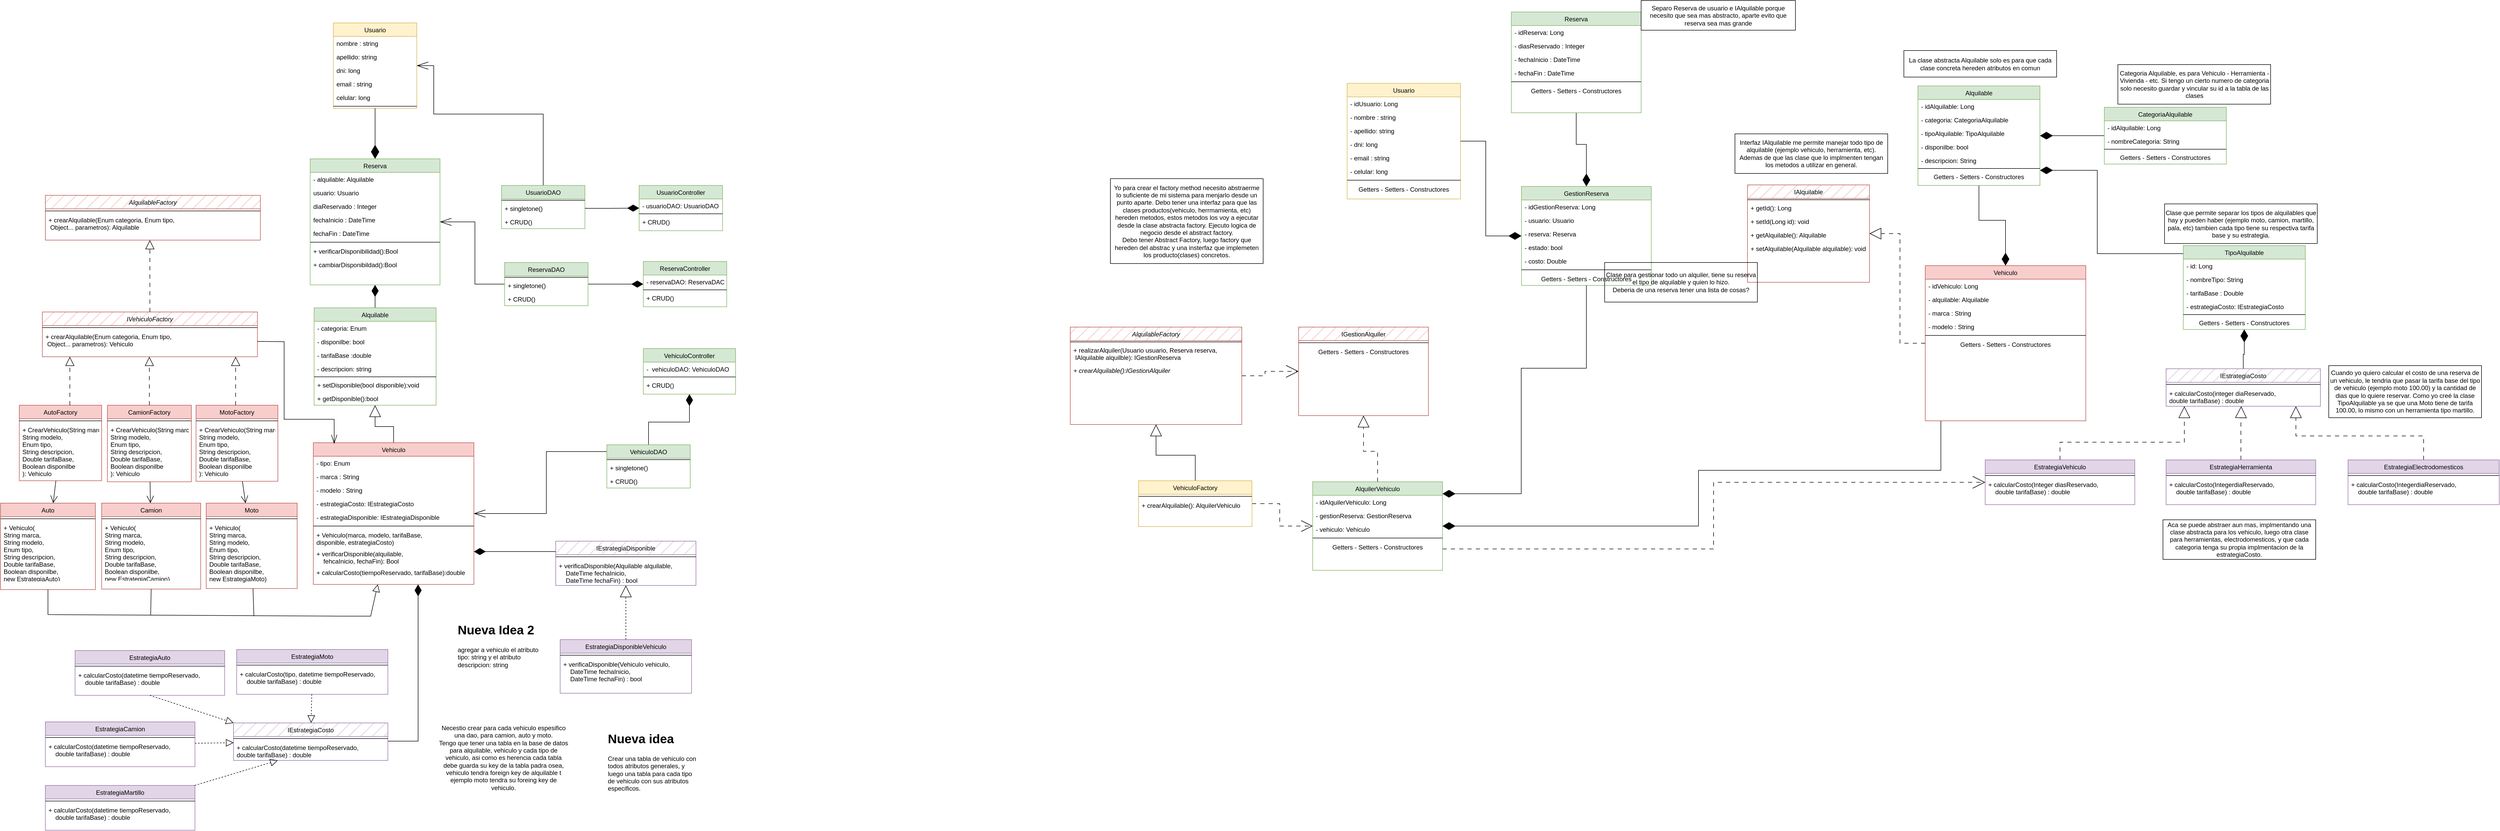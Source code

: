 <mxfile version="24.7.8">
  <diagram name="Domenech-Zubiri" id="T1CnzkkoPndsJrCszDoB">
    <mxGraphModel dx="1914" dy="1464" grid="0" gridSize="10" guides="1" tooltips="1" connect="1" arrows="1" fold="1" page="0" pageScale="1" pageWidth="827" pageHeight="1169" math="0" shadow="0">
      <root>
        <mxCell id="EPIT8L2cknYKUzUrUatI-0" />
        <mxCell id="EPIT8L2cknYKUzUrUatI-1" parent="EPIT8L2cknYKUzUrUatI-0" />
        <mxCell id="zW2o5DYzveozB4F10viD-9" style="edgeStyle=orthogonalEdgeStyle;rounded=0;orthogonalLoop=1;jettySize=auto;html=1;endArrow=block;endFill=0;endSize=20;" parent="EPIT8L2cknYKUzUrUatI-1" source="EPIT8L2cknYKUzUrUatI-2" target="zW2o5DYzveozB4F10viD-4" edge="1">
          <mxGeometry relative="1" as="geometry" />
        </mxCell>
        <mxCell id="EPIT8L2cknYKUzUrUatI-2" value="Vehiculo" style="swimlane;fontStyle=0;align=center;verticalAlign=top;childLayout=stackLayout;horizontal=1;startSize=26;horizontalStack=0;resizeParent=1;resizeLast=0;collapsible=1;marginBottom=0;rounded=0;shadow=0;strokeWidth=1;fillColor=#f8cecc;strokeColor=#b85450;fillStyle=auto;" parent="EPIT8L2cknYKUzUrUatI-1" vertex="1">
          <mxGeometry x="189" y="181" width="308" height="272" as="geometry">
            <mxRectangle x="230" y="140" width="160" height="26" as="alternateBounds" />
          </mxGeometry>
        </mxCell>
        <mxCell id="WB49ISa3PTELU7YtOl21-6" value="- tipo: Enum" style="text;align=left;verticalAlign=top;spacingLeft=4;spacingRight=4;overflow=hidden;rotatable=0;points=[[0,0.5],[1,0.5]];portConstraint=eastwest;rounded=0;shadow=0;html=0;" parent="EPIT8L2cknYKUzUrUatI-2" vertex="1">
          <mxGeometry y="26" width="308" height="26" as="geometry" />
        </mxCell>
        <mxCell id="EPIT8L2cknYKUzUrUatI-3" value="- marca : String" style="text;align=left;verticalAlign=top;spacingLeft=4;spacingRight=4;overflow=hidden;rotatable=0;points=[[0,0.5],[1,0.5]];portConstraint=eastwest;" parent="EPIT8L2cknYKUzUrUatI-2" vertex="1">
          <mxGeometry y="52" width="308" height="26" as="geometry" />
        </mxCell>
        <mxCell id="EPIT8L2cknYKUzUrUatI-4" value="- modelo : String" style="text;align=left;verticalAlign=top;spacingLeft=4;spacingRight=4;overflow=hidden;rotatable=0;points=[[0,0.5],[1,0.5]];portConstraint=eastwest;rounded=0;shadow=0;html=0;" parent="EPIT8L2cknYKUzUrUatI-2" vertex="1">
          <mxGeometry y="78" width="308" height="26" as="geometry" />
        </mxCell>
        <mxCell id="EPIT8L2cknYKUzUrUatI-6" value="- estrategiaCosto: IEstrategiaCosto" style="text;align=left;verticalAlign=top;spacingLeft=4;spacingRight=4;overflow=hidden;rotatable=0;points=[[0,0.5],[1,0.5]];portConstraint=eastwest;rounded=0;shadow=0;html=0;" parent="EPIT8L2cknYKUzUrUatI-2" vertex="1">
          <mxGeometry y="104" width="308" height="26" as="geometry" />
        </mxCell>
        <mxCell id="zW2o5DYzveozB4F10viD-21" value="- estrategiaDisponible: IEstrategiaDisponible" style="text;align=left;verticalAlign=top;spacingLeft=4;spacingRight=4;overflow=hidden;rotatable=0;points=[[0,0.5],[1,0.5]];portConstraint=eastwest;rounded=0;shadow=0;html=0;" parent="EPIT8L2cknYKUzUrUatI-2" vertex="1">
          <mxGeometry y="130" width="308" height="26" as="geometry" />
        </mxCell>
        <mxCell id="EPIT8L2cknYKUzUrUatI-7" value="" style="line;html=1;strokeWidth=1;align=left;verticalAlign=middle;spacingTop=-1;spacingLeft=3;spacingRight=3;rotatable=0;labelPosition=right;points=[];portConstraint=eastwest;" parent="EPIT8L2cknYKUzUrUatI-2" vertex="1">
          <mxGeometry y="156" width="308" height="8" as="geometry" />
        </mxCell>
        <mxCell id="EPIT8L2cknYKUzUrUatI-8" value="+ Vehiculo(marca, modelo, tarifaBase, &#xa;disponible, estrategiaCosto)" style="text;align=left;verticalAlign=top;spacingLeft=4;spacingRight=4;overflow=hidden;rotatable=0;points=[[0,0.5],[1,0.5]];portConstraint=eastwest;rounded=0;shadow=0;html=0;" parent="EPIT8L2cknYKUzUrUatI-2" vertex="1">
          <mxGeometry y="164" width="308" height="36" as="geometry" />
        </mxCell>
        <mxCell id="S0rBuedXIbD4jdDP4Mac-56" value="+ verificarDisponible(alquilable, &#xa;    fehcaInicio, fechaFin): Bool" style="text;align=left;verticalAlign=top;spacingLeft=4;spacingRight=4;overflow=hidden;rotatable=0;points=[[0,0.5],[1,0.5]];portConstraint=eastwest;rounded=0;shadow=0;html=0;" parent="EPIT8L2cknYKUzUrUatI-2" vertex="1">
          <mxGeometry y="200" width="308" height="36" as="geometry" />
        </mxCell>
        <mxCell id="0QDivxQiMppoyK3kWEen-0" value="+ calcularCosto(tiempoReservado, tarifaBase):double" style="text;align=left;verticalAlign=top;spacingLeft=4;spacingRight=4;overflow=hidden;rotatable=0;points=[[0,0.5],[1,0.5]];portConstraint=eastwest;rounded=0;shadow=0;html=0;" parent="EPIT8L2cknYKUzUrUatI-2" vertex="1">
          <mxGeometry y="236" width="308" height="36" as="geometry" />
        </mxCell>
        <mxCell id="EPIT8L2cknYKUzUrUatI-10" value="Auto" style="swimlane;fontStyle=0;align=center;verticalAlign=top;childLayout=stackLayout;horizontal=1;startSize=26;horizontalStack=0;resizeParent=1;resizeLast=0;collapsible=1;marginBottom=0;rounded=0;shadow=0;strokeWidth=1;fillColor=#f8cecc;strokeColor=#b85450;" parent="EPIT8L2cknYKUzUrUatI-1" vertex="1">
          <mxGeometry x="-411" y="297" width="182" height="166" as="geometry">
            <mxRectangle x="130" y="380" width="160" height="26" as="alternateBounds" />
          </mxGeometry>
        </mxCell>
        <mxCell id="EPIT8L2cknYKUzUrUatI-11" value="" style="line;html=1;strokeWidth=1;align=left;verticalAlign=middle;spacingTop=-1;spacingLeft=3;spacingRight=3;rotatable=0;labelPosition=right;points=[];portConstraint=eastwest;" parent="EPIT8L2cknYKUzUrUatI-10" vertex="1">
          <mxGeometry y="26" width="182" height="8" as="geometry" />
        </mxCell>
        <mxCell id="EPIT8L2cknYKUzUrUatI-12" value="+ Vehiculo(&#xa;String marca, &#xa;String modelo,&#xa;Enum tipo,&#xa;String descripcion, &#xa;Double tarifaBase,&#xa;Boolean disponilbe, &#xa;new EstrategiaAuto)" style="text;align=left;verticalAlign=top;spacingLeft=4;spacingRight=4;overflow=hidden;rotatable=0;points=[[0,0.5],[1,0.5]];portConstraint=eastwest;" parent="EPIT8L2cknYKUzUrUatI-10" vertex="1">
          <mxGeometry y="34" width="182" height="112" as="geometry" />
        </mxCell>
        <mxCell id="EPIT8L2cknYKUzUrUatI-13" value="Moto" style="swimlane;fontStyle=0;align=center;verticalAlign=top;childLayout=stackLayout;horizontal=1;startSize=26;horizontalStack=0;resizeParent=1;resizeLast=0;collapsible=1;marginBottom=0;rounded=0;shadow=0;strokeWidth=1;fillColor=#f8cecc;strokeColor=#b85450;" parent="EPIT8L2cknYKUzUrUatI-1" vertex="1">
          <mxGeometry x="-16.5" y="297" width="174.5" height="164" as="geometry">
            <mxRectangle x="340" y="380" width="170" height="26" as="alternateBounds" />
          </mxGeometry>
        </mxCell>
        <mxCell id="EPIT8L2cknYKUzUrUatI-14" value="" style="line;html=1;strokeWidth=1;align=left;verticalAlign=middle;spacingTop=-1;spacingLeft=3;spacingRight=3;rotatable=0;labelPosition=right;points=[];portConstraint=eastwest;" parent="EPIT8L2cknYKUzUrUatI-13" vertex="1">
          <mxGeometry y="26" width="174.5" height="8" as="geometry" />
        </mxCell>
        <mxCell id="EPIT8L2cknYKUzUrUatI-15" value="+ Vehiculo(&#xa;String marca, &#xa;String modelo,&#xa;Enum tipo,&#xa;String descripcion, &#xa;Double tarifaBase,&#xa;Boolean disponilbe, &#xa;new EstrategiaMoto)" style="text;align=left;verticalAlign=top;spacingLeft=4;spacingRight=4;overflow=hidden;rotatable=0;points=[[0,0.5],[1,0.5]];portConstraint=eastwest;" parent="EPIT8L2cknYKUzUrUatI-13" vertex="1">
          <mxGeometry y="34" width="174.5" height="128" as="geometry" />
        </mxCell>
        <mxCell id="EPIT8L2cknYKUzUrUatI-16" value="Camion" style="swimlane;fontStyle=0;align=center;verticalAlign=top;childLayout=stackLayout;horizontal=1;startSize=26;horizontalStack=0;resizeParent=1;resizeLast=0;collapsible=1;marginBottom=0;rounded=0;shadow=0;strokeWidth=1;swimlaneLine=1;fillColor=#f8cecc;strokeColor=#b85450;" parent="EPIT8L2cknYKUzUrUatI-1" vertex="1">
          <mxGeometry x="-217" y="297" width="190" height="165" as="geometry">
            <mxRectangle x="340" y="380" width="170" height="26" as="alternateBounds" />
          </mxGeometry>
        </mxCell>
        <mxCell id="EPIT8L2cknYKUzUrUatI-17" value="" style="line;html=1;strokeWidth=1;align=left;verticalAlign=middle;spacingTop=-1;spacingLeft=3;spacingRight=3;rotatable=0;labelPosition=right;points=[];portConstraint=eastwest;" parent="EPIT8L2cknYKUzUrUatI-16" vertex="1">
          <mxGeometry y="26" width="190" height="8" as="geometry" />
        </mxCell>
        <mxCell id="EPIT8L2cknYKUzUrUatI-18" value="+ Vehiculo(&#xa;String marca, &#xa;String modelo,&#xa;Enum tipo,&#xa;String descripcion, &#xa;Double tarifaBase,&#xa;Boolean disponilbe, &#xa;new EstrategiaCamion)" style="text;align=left;verticalAlign=top;spacingLeft=4;spacingRight=4;overflow=hidden;rotatable=0;points=[[0,0.5],[1,0.5]];portConstraint=eastwest;" parent="EPIT8L2cknYKUzUrUatI-16" vertex="1">
          <mxGeometry y="34" width="190" height="111" as="geometry" />
        </mxCell>
        <mxCell id="zW2o5DYzveozB4F10viD-10" style="edgeStyle=orthogonalEdgeStyle;rounded=0;orthogonalLoop=1;jettySize=auto;html=1;endArrow=none;endFill=0;endSize=20;startArrow=diamondThin;startFill=1;startSize=20;" parent="EPIT8L2cknYKUzUrUatI-1" source="EPIT8L2cknYKUzUrUatI-19" target="zW2o5DYzveozB4F10viD-4" edge="1">
          <mxGeometry relative="1" as="geometry" />
        </mxCell>
        <mxCell id="EPIT8L2cknYKUzUrUatI-19" value="Reserva" style="swimlane;fontStyle=0;align=center;verticalAlign=top;childLayout=stackLayout;horizontal=1;startSize=26;horizontalStack=0;resizeParent=1;resizeLast=0;collapsible=1;marginBottom=0;rounded=0;shadow=0;strokeWidth=1;fillColor=#d5e8d4;strokeColor=#82b366;" parent="EPIT8L2cknYKUzUrUatI-1" vertex="1">
          <mxGeometry x="183" y="-364" width="249" height="242" as="geometry">
            <mxRectangle x="340" y="380" width="170" height="26" as="alternateBounds" />
          </mxGeometry>
        </mxCell>
        <mxCell id="EPIT8L2cknYKUzUrUatI-20" value="- alquilable: Alquilable" style="text;align=left;verticalAlign=top;spacingLeft=4;spacingRight=4;overflow=hidden;rotatable=0;points=[[0,0.5],[1,0.5]];portConstraint=eastwest;" parent="EPIT8L2cknYKUzUrUatI-19" vertex="1">
          <mxGeometry y="26" width="249" height="26" as="geometry" />
        </mxCell>
        <mxCell id="EPIT8L2cknYKUzUrUatI-21" value="usuario: Usuario" style="text;align=left;verticalAlign=top;spacingLeft=4;spacingRight=4;overflow=hidden;rotatable=0;points=[[0,0.5],[1,0.5]];portConstraint=eastwest;" parent="EPIT8L2cknYKUzUrUatI-19" vertex="1">
          <mxGeometry y="52" width="249" height="26" as="geometry" />
        </mxCell>
        <mxCell id="EPIT8L2cknYKUzUrUatI-22" value="diaReservado : Integer" style="text;align=left;verticalAlign=top;spacingLeft=4;spacingRight=4;overflow=hidden;rotatable=0;points=[[0,0.5],[1,0.5]];portConstraint=eastwest;" parent="EPIT8L2cknYKUzUrUatI-19" vertex="1">
          <mxGeometry y="78" width="249" height="26" as="geometry" />
        </mxCell>
        <mxCell id="S0rBuedXIbD4jdDP4Mac-36" value="fechaInicio : DateTime" style="text;align=left;verticalAlign=top;spacingLeft=4;spacingRight=4;overflow=hidden;rotatable=0;points=[[0,0.5],[1,0.5]];portConstraint=eastwest;" parent="EPIT8L2cknYKUzUrUatI-19" vertex="1">
          <mxGeometry y="104" width="249" height="26" as="geometry" />
        </mxCell>
        <mxCell id="S0rBuedXIbD4jdDP4Mac-37" value="fechaFin : DateTime" style="text;align=left;verticalAlign=top;spacingLeft=4;spacingRight=4;overflow=hidden;rotatable=0;points=[[0,0.5],[1,0.5]];portConstraint=eastwest;" parent="EPIT8L2cknYKUzUrUatI-19" vertex="1">
          <mxGeometry y="130" width="249" height="26" as="geometry" />
        </mxCell>
        <mxCell id="EPIT8L2cknYKUzUrUatI-23" value="" style="line;html=1;strokeWidth=1;align=left;verticalAlign=middle;spacingTop=-1;spacingLeft=3;spacingRight=3;rotatable=0;labelPosition=right;points=[];portConstraint=eastwest;" parent="EPIT8L2cknYKUzUrUatI-19" vertex="1">
          <mxGeometry y="156" width="249" height="8" as="geometry" />
        </mxCell>
        <mxCell id="S0rBuedXIbD4jdDP4Mac-35" value="+ verificarDisponibilidad():Bool" style="text;align=left;verticalAlign=top;spacingLeft=4;spacingRight=4;overflow=hidden;rotatable=0;points=[[0,0.5],[1,0.5]];portConstraint=eastwest;" parent="EPIT8L2cknYKUzUrUatI-19" vertex="1">
          <mxGeometry y="164" width="249" height="26" as="geometry" />
        </mxCell>
        <mxCell id="S0rBuedXIbD4jdDP4Mac-57" value="+ cambiarDisponibildad():Bool" style="text;align=left;verticalAlign=top;spacingLeft=4;spacingRight=4;overflow=hidden;rotatable=0;points=[[0,0.5],[1,0.5]];portConstraint=eastwest;" parent="EPIT8L2cknYKUzUrUatI-19" vertex="1">
          <mxGeometry y="190" width="249" height="26" as="geometry" />
        </mxCell>
        <mxCell id="EPIT8L2cknYKUzUrUatI-24" value="IVehiculoFactory" style="swimlane;fontStyle=2;align=center;verticalAlign=top;childLayout=stackLayout;horizontal=1;startSize=26;horizontalStack=0;resizeParent=1;resizeLast=0;collapsible=1;marginBottom=0;rounded=0;shadow=0;strokeWidth=1;fillStyle=hatch;fillColor=#f8cecc;strokeColor=#b85450;" parent="EPIT8L2cknYKUzUrUatI-1" vertex="1">
          <mxGeometry x="-330.75" y="-70" width="412.5" height="86" as="geometry">
            <mxRectangle x="340" y="380" width="170" height="26" as="alternateBounds" />
          </mxGeometry>
        </mxCell>
        <mxCell id="EPIT8L2cknYKUzUrUatI-25" value="" style="line;html=1;strokeWidth=1;align=left;verticalAlign=middle;spacingTop=-1;spacingLeft=3;spacingRight=3;rotatable=0;labelPosition=right;points=[];portConstraint=eastwest;" parent="EPIT8L2cknYKUzUrUatI-24" vertex="1">
          <mxGeometry y="26" width="412.5" height="8" as="geometry" />
        </mxCell>
        <mxCell id="EPIT8L2cknYKUzUrUatI-26" value="+ crearAlquilable(Enum categoria, Enum tipo,&#xa; Object... parametros): Vehiculo" style="text;align=left;verticalAlign=top;spacingLeft=4;spacingRight=4;overflow=hidden;rotatable=0;points=[[0,0.5],[1,0.5]];portConstraint=eastwest;" parent="EPIT8L2cknYKUzUrUatI-24" vertex="1">
          <mxGeometry y="34" width="412.5" height="45" as="geometry" />
        </mxCell>
        <mxCell id="EPIT8L2cknYKUzUrUatI-27" value="Usuario" style="swimlane;fontStyle=0;align=center;verticalAlign=top;childLayout=stackLayout;horizontal=1;startSize=26;horizontalStack=0;resizeParent=1;resizeLast=0;collapsible=1;marginBottom=0;rounded=0;shadow=0;strokeWidth=1;fillColor=#fff2cc;strokeColor=#d6b656;" parent="EPIT8L2cknYKUzUrUatI-1" vertex="1">
          <mxGeometry x="227.5" y="-625" width="160" height="164" as="geometry">
            <mxRectangle x="340" y="380" width="170" height="26" as="alternateBounds" />
          </mxGeometry>
        </mxCell>
        <mxCell id="EPIT8L2cknYKUzUrUatI-28" value="nombre : string" style="text;align=left;verticalAlign=top;spacingLeft=4;spacingRight=4;overflow=hidden;rotatable=0;points=[[0,0.5],[1,0.5]];portConstraint=eastwest;" parent="EPIT8L2cknYKUzUrUatI-27" vertex="1">
          <mxGeometry y="26" width="160" height="26" as="geometry" />
        </mxCell>
        <mxCell id="WB49ISa3PTELU7YtOl21-1" value="apellido: string" style="text;align=left;verticalAlign=top;spacingLeft=4;spacingRight=4;overflow=hidden;rotatable=0;points=[[0,0.5],[1,0.5]];portConstraint=eastwest;" parent="EPIT8L2cknYKUzUrUatI-27" vertex="1">
          <mxGeometry y="52" width="160" height="26" as="geometry" />
        </mxCell>
        <mxCell id="WB49ISa3PTELU7YtOl21-2" value="dni: long" style="text;align=left;verticalAlign=top;spacingLeft=4;spacingRight=4;overflow=hidden;rotatable=0;points=[[0,0.5],[1,0.5]];portConstraint=eastwest;" parent="EPIT8L2cknYKUzUrUatI-27" vertex="1">
          <mxGeometry y="78" width="160" height="26" as="geometry" />
        </mxCell>
        <mxCell id="EPIT8L2cknYKUzUrUatI-29" value="email : string" style="text;align=left;verticalAlign=top;spacingLeft=4;spacingRight=4;overflow=hidden;rotatable=0;points=[[0,0.5],[1,0.5]];portConstraint=eastwest;" parent="EPIT8L2cknYKUzUrUatI-27" vertex="1">
          <mxGeometry y="104" width="160" height="26" as="geometry" />
        </mxCell>
        <mxCell id="WB49ISa3PTELU7YtOl21-0" value="celular: long" style="text;align=left;verticalAlign=top;spacingLeft=4;spacingRight=4;overflow=hidden;rotatable=0;points=[[0,0.5],[1,0.5]];portConstraint=eastwest;" parent="EPIT8L2cknYKUzUrUatI-27" vertex="1">
          <mxGeometry y="130" width="160" height="26" as="geometry" />
        </mxCell>
        <mxCell id="EPIT8L2cknYKUzUrUatI-30" value="" style="line;html=1;strokeWidth=1;align=left;verticalAlign=middle;spacingTop=-1;spacingLeft=3;spacingRight=3;rotatable=0;labelPosition=right;points=[];portConstraint=eastwest;" parent="EPIT8L2cknYKUzUrUatI-27" vertex="1">
          <mxGeometry y="156" width="160" height="8" as="geometry" />
        </mxCell>
        <mxCell id="zW2o5DYzveozB4F10viD-34" style="edgeStyle=orthogonalEdgeStyle;rounded=0;orthogonalLoop=1;jettySize=auto;html=1;endArrow=diamondThin;endFill=1;endSize=20;" parent="EPIT8L2cknYKUzUrUatI-1" source="EPIT8L2cknYKUzUrUatI-31" target="EPIT8L2cknYKUzUrUatI-2" edge="1">
          <mxGeometry relative="1" as="geometry">
            <Array as="points">
              <mxPoint x="390" y="754" />
            </Array>
          </mxGeometry>
        </mxCell>
        <mxCell id="EPIT8L2cknYKUzUrUatI-31" value="IEstrategiaCosto" style="swimlane;fontStyle=0;align=center;verticalAlign=top;childLayout=stackLayout;horizontal=1;startSize=26;horizontalStack=0;resizeParent=1;resizeLast=0;collapsible=1;marginBottom=0;rounded=0;shadow=0;strokeWidth=1;fillColor=#e1d5e7;strokeColor=#9673a6;swimlaneFillColor=none;fillStyle=hatch;" parent="EPIT8L2cknYKUzUrUatI-1" vertex="1">
          <mxGeometry x="36" y="719" width="296" height="72" as="geometry">
            <mxRectangle x="340" y="380" width="170" height="26" as="alternateBounds" />
          </mxGeometry>
        </mxCell>
        <mxCell id="EPIT8L2cknYKUzUrUatI-33" value="" style="line;html=1;strokeWidth=1;align=left;verticalAlign=middle;spacingTop=-1;spacingLeft=3;spacingRight=3;rotatable=0;labelPosition=right;points=[];portConstraint=eastwest;" parent="EPIT8L2cknYKUzUrUatI-31" vertex="1">
          <mxGeometry y="26" width="296" height="8" as="geometry" />
        </mxCell>
        <mxCell id="EPIT8L2cknYKUzUrUatI-32" value="+ calcularCosto(datetime tiempoReservado, &#xa;double tarifaBase) : double" style="text;align=left;verticalAlign=top;spacingLeft=4;spacingRight=4;overflow=hidden;rotatable=0;points=[[0,0.5],[1,0.5]];portConstraint=eastwest;" parent="EPIT8L2cknYKUzUrUatI-31" vertex="1">
          <mxGeometry y="34" width="296" height="38" as="geometry" />
        </mxCell>
        <mxCell id="EPIT8L2cknYKUzUrUatI-35" value="" style="endArrow=diamondThin;endFill=1;endSize=24;html=1;rounded=0;fontSize=12;curved=1;" parent="EPIT8L2cknYKUzUrUatI-1" source="EPIT8L2cknYKUzUrUatI-27" target="EPIT8L2cknYKUzUrUatI-19" edge="1">
          <mxGeometry width="160" relative="1" as="geometry">
            <mxPoint x="603" y="208" as="sourcePoint" />
            <mxPoint x="763" y="208" as="targetPoint" />
          </mxGeometry>
        </mxCell>
        <mxCell id="EPIT8L2cknYKUzUrUatI-36" value="EstrategiaMoto" style="swimlane;fontStyle=0;align=center;verticalAlign=top;childLayout=stackLayout;horizontal=1;startSize=26;horizontalStack=0;resizeParent=1;resizeLast=0;collapsible=1;marginBottom=0;rounded=0;shadow=0;strokeWidth=1;fillColor=#e1d5e7;strokeColor=#9673a6;" parent="EPIT8L2cknYKUzUrUatI-1" vertex="1">
          <mxGeometry x="42" y="578" width="290" height="86" as="geometry">
            <mxRectangle x="130" y="380" width="160" height="26" as="alternateBounds" />
          </mxGeometry>
        </mxCell>
        <mxCell id="EPIT8L2cknYKUzUrUatI-37" value="" style="line;html=1;strokeWidth=1;align=left;verticalAlign=middle;spacingTop=-1;spacingLeft=3;spacingRight=3;rotatable=0;labelPosition=right;points=[];portConstraint=eastwest;" parent="EPIT8L2cknYKUzUrUatI-36" vertex="1">
          <mxGeometry y="26" width="290" height="8" as="geometry" />
        </mxCell>
        <mxCell id="EPIT8L2cknYKUzUrUatI-38" value="+ calcularCosto(tipo, datetime tiempoReservado, &#xa;    double tarifaBase) : double" style="text;align=left;verticalAlign=top;spacingLeft=4;spacingRight=4;overflow=hidden;rotatable=0;points=[[0,0.5],[1,0.5]];portConstraint=eastwest;" parent="EPIT8L2cknYKUzUrUatI-36" vertex="1">
          <mxGeometry y="34" width="290" height="40" as="geometry" />
        </mxCell>
        <mxCell id="EPIT8L2cknYKUzUrUatI-39" value="EstrategiaCamion" style="swimlane;fontStyle=0;align=center;verticalAlign=top;childLayout=stackLayout;horizontal=1;startSize=26;horizontalStack=0;resizeParent=1;resizeLast=0;collapsible=1;marginBottom=0;rounded=0;shadow=0;strokeWidth=1;fillColor=#e1d5e7;strokeColor=#9673a6;" parent="EPIT8L2cknYKUzUrUatI-1" vertex="1">
          <mxGeometry x="-325" y="717" width="287" height="86" as="geometry">
            <mxRectangle x="776" y="-78" width="170" height="26" as="alternateBounds" />
          </mxGeometry>
        </mxCell>
        <mxCell id="EPIT8L2cknYKUzUrUatI-40" value="" style="line;html=1;strokeWidth=1;align=left;verticalAlign=middle;spacingTop=-1;spacingLeft=3;spacingRight=3;rotatable=0;labelPosition=right;points=[];portConstraint=eastwest;" parent="EPIT8L2cknYKUzUrUatI-39" vertex="1">
          <mxGeometry y="26" width="287" height="8" as="geometry" />
        </mxCell>
        <mxCell id="EPIT8L2cknYKUzUrUatI-41" value="+ calcularCosto(datetime tiempoReservado, &#xa;    double tarifaBase) : double" style="text;align=left;verticalAlign=top;spacingLeft=4;spacingRight=4;overflow=hidden;rotatable=0;points=[[0,0.5],[1,0.5]];portConstraint=eastwest;" parent="EPIT8L2cknYKUzUrUatI-39" vertex="1">
          <mxGeometry y="34" width="287" height="43" as="geometry" />
        </mxCell>
        <mxCell id="EPIT8L2cknYKUzUrUatI-42" value="EstrategiaAuto" style="swimlane;fontStyle=0;align=center;verticalAlign=top;childLayout=stackLayout;horizontal=1;startSize=26;horizontalStack=0;resizeParent=1;resizeLast=0;collapsible=1;marginBottom=0;rounded=0;shadow=0;strokeWidth=1;swimlaneLine=1;fillColor=#e1d5e7;strokeColor=#9673a6;" parent="EPIT8L2cknYKUzUrUatI-1" vertex="1">
          <mxGeometry x="-268" y="580" width="287" height="86" as="geometry">
            <mxRectangle x="340" y="380" width="170" height="26" as="alternateBounds" />
          </mxGeometry>
        </mxCell>
        <mxCell id="EPIT8L2cknYKUzUrUatI-43" value="" style="line;html=1;strokeWidth=1;align=left;verticalAlign=middle;spacingTop=-1;spacingLeft=3;spacingRight=3;rotatable=0;labelPosition=right;points=[];portConstraint=eastwest;" parent="EPIT8L2cknYKUzUrUatI-42" vertex="1">
          <mxGeometry y="26" width="287" height="8" as="geometry" />
        </mxCell>
        <mxCell id="EPIT8L2cknYKUzUrUatI-44" value="+ calcularCosto(datetime tiempoReservado, &#xa;    double tarifaBase) : double" style="text;align=left;verticalAlign=top;spacingLeft=4;spacingRight=4;overflow=hidden;rotatable=0;points=[[0,0.5],[1,0.5]];portConstraint=eastwest;" parent="EPIT8L2cknYKUzUrUatI-42" vertex="1">
          <mxGeometry y="34" width="287" height="40" as="geometry" />
        </mxCell>
        <mxCell id="EPIT8L2cknYKUzUrUatI-45" value="" style="endArrow=block;dashed=1;endFill=0;endSize=12;html=1;rounded=0;fontSize=12;curved=1;" parent="EPIT8L2cknYKUzUrUatI-1" source="EPIT8L2cknYKUzUrUatI-36" target="EPIT8L2cknYKUzUrUatI-31" edge="1">
          <mxGeometry width="160" relative="1" as="geometry">
            <mxPoint x="612" y="925" as="sourcePoint" />
            <mxPoint x="612" y="870" as="targetPoint" />
          </mxGeometry>
        </mxCell>
        <mxCell id="EPIT8L2cknYKUzUrUatI-46" value="" style="endArrow=block;dashed=1;endFill=0;endSize=12;html=1;rounded=0;fontSize=12;curved=1;entryX=0;entryY=0;entryDx=0;entryDy=0;exitX=0.5;exitY=1;exitDx=0;exitDy=0;" parent="EPIT8L2cknYKUzUrUatI-1" source="EPIT8L2cknYKUzUrUatI-42" target="EPIT8L2cknYKUzUrUatI-31" edge="1">
          <mxGeometry width="160" relative="1" as="geometry">
            <mxPoint x="824" y="749" as="sourcePoint" />
            <mxPoint x="824" y="677" as="targetPoint" />
          </mxGeometry>
        </mxCell>
        <mxCell id="EPIT8L2cknYKUzUrUatI-47" value="" style="endArrow=block;dashed=1;endFill=0;endSize=12;html=1;rounded=0;fontSize=12;curved=1;" parent="EPIT8L2cknYKUzUrUatI-1" source="EPIT8L2cknYKUzUrUatI-39" target="EPIT8L2cknYKUzUrUatI-31" edge="1">
          <mxGeometry width="160" relative="1" as="geometry">
            <mxPoint x="954" y="747" as="sourcePoint" />
            <mxPoint x="867" y="677" as="targetPoint" />
          </mxGeometry>
        </mxCell>
        <mxCell id="EPIT8L2cknYKUzUrUatI-49" value="AutoFactory" style="swimlane;fontStyle=0;align=center;verticalAlign=top;childLayout=stackLayout;horizontal=1;startSize=26;horizontalStack=0;resizeParent=1;resizeLast=0;collapsible=1;marginBottom=0;rounded=0;shadow=0;strokeWidth=1;fillColor=#f8cecc;strokeColor=#b85450;" parent="EPIT8L2cknYKUzUrUatI-1" vertex="1">
          <mxGeometry x="-375" y="109" width="158" height="145" as="geometry">
            <mxRectangle x="130" y="380" width="160" height="26" as="alternateBounds" />
          </mxGeometry>
        </mxCell>
        <mxCell id="EPIT8L2cknYKUzUrUatI-50" value="" style="line;html=1;strokeWidth=1;align=left;verticalAlign=middle;spacingTop=-1;spacingLeft=3;spacingRight=3;rotatable=0;labelPosition=right;points=[];portConstraint=eastwest;" parent="EPIT8L2cknYKUzUrUatI-49" vertex="1">
          <mxGeometry y="26" width="158" height="8" as="geometry" />
        </mxCell>
        <mxCell id="EPIT8L2cknYKUzUrUatI-51" value="+ CrearVehiculo(String marca, &#xa;String modelo,&#xa;Enum tipo,&#xa;String descripcion, &#xa;Double tarifaBase,&#xa;Boolean disponilbe&#xa;): Vehiculo" style="text;align=left;verticalAlign=top;spacingLeft=4;spacingRight=4;overflow=hidden;rotatable=0;points=[[0,0.5],[1,0.5]];portConstraint=eastwest;" parent="EPIT8L2cknYKUzUrUatI-49" vertex="1">
          <mxGeometry y="34" width="158" height="111" as="geometry" />
        </mxCell>
        <mxCell id="EPIT8L2cknYKUzUrUatI-52" value="CamionFactory" style="swimlane;fontStyle=0;align=center;verticalAlign=top;childLayout=stackLayout;horizontal=1;startSize=26;horizontalStack=0;resizeParent=1;resizeLast=0;collapsible=1;marginBottom=0;rounded=0;shadow=0;strokeWidth=1;swimlaneLine=1;fillColor=#f8cecc;strokeColor=#b85450;" parent="EPIT8L2cknYKUzUrUatI-1" vertex="1">
          <mxGeometry x="-206" y="109" width="161" height="147" as="geometry">
            <mxRectangle x="340" y="380" width="170" height="26" as="alternateBounds" />
          </mxGeometry>
        </mxCell>
        <mxCell id="EPIT8L2cknYKUzUrUatI-53" value="" style="line;html=1;strokeWidth=1;align=left;verticalAlign=middle;spacingTop=-1;spacingLeft=3;spacingRight=3;rotatable=0;labelPosition=right;points=[];portConstraint=eastwest;" parent="EPIT8L2cknYKUzUrUatI-52" vertex="1">
          <mxGeometry y="26" width="161" height="8" as="geometry" />
        </mxCell>
        <mxCell id="EPIT8L2cknYKUzUrUatI-54" value="+ CrearVehiculo(String marca, &#xa;String modelo,&#xa;Enum tipo,&#xa;String descripcion, &#xa;Double tarifaBase,&#xa;Boolean disponilbe&#xa;): Vehiculo" style="text;align=left;verticalAlign=top;spacingLeft=4;spacingRight=4;overflow=hidden;rotatable=0;points=[[0,0.5],[1,0.5]];portConstraint=eastwest;" parent="EPIT8L2cknYKUzUrUatI-52" vertex="1">
          <mxGeometry y="34" width="161" height="113" as="geometry" />
        </mxCell>
        <mxCell id="EPIT8L2cknYKUzUrUatI-55" value="MotoFactory" style="swimlane;fontStyle=0;align=center;verticalAlign=top;childLayout=stackLayout;horizontal=1;startSize=26;horizontalStack=0;resizeParent=1;resizeLast=0;collapsible=1;marginBottom=0;rounded=0;shadow=0;strokeWidth=1;fillColor=#f8cecc;strokeColor=#b85450;" parent="EPIT8L2cknYKUzUrUatI-1" vertex="1">
          <mxGeometry x="-36" y="109" width="157" height="146" as="geometry">
            <mxRectangle x="340" y="380" width="170" height="26" as="alternateBounds" />
          </mxGeometry>
        </mxCell>
        <mxCell id="EPIT8L2cknYKUzUrUatI-56" value="" style="line;html=1;strokeWidth=1;align=left;verticalAlign=middle;spacingTop=-1;spacingLeft=3;spacingRight=3;rotatable=0;labelPosition=right;points=[];portConstraint=eastwest;" parent="EPIT8L2cknYKUzUrUatI-55" vertex="1">
          <mxGeometry y="26" width="157" height="8" as="geometry" />
        </mxCell>
        <mxCell id="EPIT8L2cknYKUzUrUatI-57" value="+ CrearVehiculo(String marca, &#xa;String modelo,&#xa;Enum tipo,&#xa;String descripcion, &#xa;Double tarifaBase,&#xa;Boolean disponilbe&#xa;): Vehiculo" style="text;align=left;verticalAlign=top;spacingLeft=4;spacingRight=4;overflow=hidden;rotatable=0;points=[[0,0.5],[1,0.5]];portConstraint=eastwest;" parent="EPIT8L2cknYKUzUrUatI-55" vertex="1">
          <mxGeometry y="34" width="157" height="112" as="geometry" />
        </mxCell>
        <mxCell id="EPIT8L2cknYKUzUrUatI-62" value="" style="endArrow=open;endFill=1;endSize=12;html=1;rounded=0;fontSize=12;curved=1;" parent="EPIT8L2cknYKUzUrUatI-1" source="EPIT8L2cknYKUzUrUatI-49" target="EPIT8L2cknYKUzUrUatI-10" edge="1">
          <mxGeometry width="160" relative="1" as="geometry">
            <mxPoint x="-73" y="47" as="sourcePoint" />
            <mxPoint x="-21" y="-2" as="targetPoint" />
          </mxGeometry>
        </mxCell>
        <mxCell id="EPIT8L2cknYKUzUrUatI-63" value="" style="endArrow=open;endFill=1;endSize=12;html=1;rounded=0;fontSize=12;curved=1;" parent="EPIT8L2cknYKUzUrUatI-1" source="EPIT8L2cknYKUzUrUatI-52" target="EPIT8L2cknYKUzUrUatI-16" edge="1">
          <mxGeometry width="160" relative="1" as="geometry">
            <mxPoint x="-286" y="262" as="sourcePoint" />
            <mxPoint x="-286" y="345" as="targetPoint" />
          </mxGeometry>
        </mxCell>
        <mxCell id="EPIT8L2cknYKUzUrUatI-64" value="" style="endArrow=open;endFill=1;endSize=12;html=1;rounded=0;fontSize=12;curved=1;" parent="EPIT8L2cknYKUzUrUatI-1" source="EPIT8L2cknYKUzUrUatI-55" target="EPIT8L2cknYKUzUrUatI-13" edge="1">
          <mxGeometry width="160" relative="1" as="geometry">
            <mxPoint x="-117" y="262" as="sourcePoint" />
            <mxPoint x="-115" y="345" as="targetPoint" />
          </mxGeometry>
        </mxCell>
        <mxCell id="EPIT8L2cknYKUzUrUatI-65" value="" style="endArrow=block;endFill=0;endSize=12;html=1;rounded=0;fontSize=12;curved=0;exitX=0.5;exitY=1;exitDx=0;exitDy=0;" parent="EPIT8L2cknYKUzUrUatI-1" source="EPIT8L2cknYKUzUrUatI-10" target="EPIT8L2cknYKUzUrUatI-2" edge="1">
          <mxGeometry width="160" relative="1" as="geometry">
            <mxPoint x="114" y="358" as="sourcePoint" />
            <mxPoint x="465" y="518" as="targetPoint" />
            <Array as="points">
              <mxPoint x="-320" y="511" />
              <mxPoint x="237" y="514" />
              <mxPoint x="299" y="514" />
            </Array>
          </mxGeometry>
        </mxCell>
        <mxCell id="EPIT8L2cknYKUzUrUatI-66" value="" style="endArrow=none;endFill=0;endSize=12;html=1;rounded=0;fontSize=12;curved=1;exitX=0.5;exitY=1;exitDx=0;exitDy=0;" parent="EPIT8L2cknYKUzUrUatI-1" source="EPIT8L2cknYKUzUrUatI-16" edge="1">
          <mxGeometry width="160" relative="1" as="geometry">
            <mxPoint x="-128.0" y="351.0" as="sourcePoint" />
            <mxPoint x="-123" y="512" as="targetPoint" />
          </mxGeometry>
        </mxCell>
        <mxCell id="EPIT8L2cknYKUzUrUatI-67" value="" style="endArrow=none;endFill=0;endSize=12;html=1;rounded=0;fontSize=12;curved=1;" parent="EPIT8L2cknYKUzUrUatI-1" source="EPIT8L2cknYKUzUrUatI-13" edge="1">
          <mxGeometry width="160" relative="1" as="geometry">
            <mxPoint x="-113" y="436" as="sourcePoint" />
            <mxPoint x="75" y="514" as="targetPoint" />
          </mxGeometry>
        </mxCell>
        <mxCell id="S0rBuedXIbD4jdDP4Mac-26" style="edgeStyle=orthogonalEdgeStyle;rounded=0;orthogonalLoop=1;jettySize=auto;html=1;endArrow=openThin;endFill=0;endSize=20;" parent="EPIT8L2cknYKUzUrUatI-1" source="S0rBuedXIbD4jdDP4Mac-0" target="EPIT8L2cknYKUzUrUatI-2" edge="1">
          <mxGeometry relative="1" as="geometry">
            <Array as="points">
              <mxPoint x="636" y="198" />
            </Array>
          </mxGeometry>
        </mxCell>
        <mxCell id="S0rBuedXIbD4jdDP4Mac-29" style="edgeStyle=orthogonalEdgeStyle;rounded=0;orthogonalLoop=1;jettySize=auto;html=1;endArrow=diamondThin;endFill=1;endSize=20;" parent="EPIT8L2cknYKUzUrUatI-1" source="S0rBuedXIbD4jdDP4Mac-0" target="S0rBuedXIbD4jdDP4Mac-5" edge="1">
          <mxGeometry relative="1" as="geometry" />
        </mxCell>
        <mxCell id="S0rBuedXIbD4jdDP4Mac-0" value="VehiculoDAO" style="swimlane;fontStyle=0;align=center;verticalAlign=top;childLayout=stackLayout;horizontal=1;startSize=26;horizontalStack=0;resizeParent=1;resizeLast=0;collapsible=1;marginBottom=0;rounded=0;shadow=0;strokeWidth=1;fillColor=#d5e8d4;strokeColor=#82b366;" parent="EPIT8L2cknYKUzUrUatI-1" vertex="1">
          <mxGeometry x="752" y="185" width="160" height="83" as="geometry">
            <mxRectangle x="340" y="380" width="170" height="26" as="alternateBounds" />
          </mxGeometry>
        </mxCell>
        <mxCell id="S0rBuedXIbD4jdDP4Mac-4" value="" style="line;html=1;strokeWidth=1;align=left;verticalAlign=middle;spacingTop=-1;spacingLeft=3;spacingRight=3;rotatable=0;labelPosition=right;points=[];portConstraint=eastwest;" parent="S0rBuedXIbD4jdDP4Mac-0" vertex="1">
          <mxGeometry y="26" width="160" height="5" as="geometry" />
        </mxCell>
        <mxCell id="S0rBuedXIbD4jdDP4Mac-8" value="+ singletone()&#xa;" style="text;align=left;verticalAlign=top;spacingLeft=4;spacingRight=4;overflow=hidden;rotatable=0;points=[[0,0.5],[1,0.5]];portConstraint=eastwest;" parent="S0rBuedXIbD4jdDP4Mac-0" vertex="1">
          <mxGeometry y="31" width="160" height="26" as="geometry" />
        </mxCell>
        <mxCell id="S0rBuedXIbD4jdDP4Mac-3" value="+ CRUD()&#xa;" style="text;align=left;verticalAlign=top;spacingLeft=4;spacingRight=4;overflow=hidden;rotatable=0;points=[[0,0.5],[1,0.5]];portConstraint=eastwest;" parent="S0rBuedXIbD4jdDP4Mac-0" vertex="1">
          <mxGeometry y="57" width="160" height="26" as="geometry" />
        </mxCell>
        <mxCell id="S0rBuedXIbD4jdDP4Mac-5" value="VehiculoController" style="swimlane;fontStyle=0;align=center;verticalAlign=top;childLayout=stackLayout;horizontal=1;startSize=26;horizontalStack=0;resizeParent=1;resizeLast=0;collapsible=1;marginBottom=0;rounded=0;shadow=0;strokeWidth=1;fillColor=#d5e8d4;strokeColor=#82b366;" parent="EPIT8L2cknYKUzUrUatI-1" vertex="1">
          <mxGeometry x="822" y="0.25" width="177" height="87.5" as="geometry">
            <mxRectangle x="340" y="380" width="170" height="26" as="alternateBounds" />
          </mxGeometry>
        </mxCell>
        <mxCell id="S0rBuedXIbD4jdDP4Mac-32" value="-  vehiculoDAO: VehiculoDAO" style="text;align=left;verticalAlign=top;spacingLeft=4;spacingRight=4;overflow=hidden;rotatable=0;points=[[0,0.5],[1,0.5]];portConstraint=eastwest;" parent="S0rBuedXIbD4jdDP4Mac-5" vertex="1">
          <mxGeometry y="26" width="177" height="26" as="geometry" />
        </mxCell>
        <mxCell id="S0rBuedXIbD4jdDP4Mac-6" value="" style="line;html=1;strokeWidth=1;align=left;verticalAlign=middle;spacingTop=-1;spacingLeft=3;spacingRight=3;rotatable=0;labelPosition=right;points=[];portConstraint=eastwest;" parent="S0rBuedXIbD4jdDP4Mac-5" vertex="1">
          <mxGeometry y="52" width="177" height="5" as="geometry" />
        </mxCell>
        <mxCell id="S0rBuedXIbD4jdDP4Mac-7" value="+ CRUD()" style="text;align=left;verticalAlign=top;spacingLeft=4;spacingRight=4;overflow=hidden;rotatable=0;points=[[0,0.5],[1,0.5]];portConstraint=eastwest;" parent="S0rBuedXIbD4jdDP4Mac-5" vertex="1">
          <mxGeometry y="57" width="177" height="26" as="geometry" />
        </mxCell>
        <mxCell id="S0rBuedXIbD4jdDP4Mac-25" style="edgeStyle=orthogonalEdgeStyle;rounded=0;orthogonalLoop=1;jettySize=auto;html=1;endArrow=openThin;endFill=0;endSize=20;" parent="EPIT8L2cknYKUzUrUatI-1" source="S0rBuedXIbD4jdDP4Mac-9" target="EPIT8L2cknYKUzUrUatI-19" edge="1">
          <mxGeometry relative="1" as="geometry" />
        </mxCell>
        <mxCell id="S0rBuedXIbD4jdDP4Mac-28" style="edgeStyle=orthogonalEdgeStyle;rounded=0;orthogonalLoop=1;jettySize=auto;html=1;endArrow=diamondThin;endFill=1;endSize=20;" parent="EPIT8L2cknYKUzUrUatI-1" source="S0rBuedXIbD4jdDP4Mac-9" target="S0rBuedXIbD4jdDP4Mac-13" edge="1">
          <mxGeometry relative="1" as="geometry" />
        </mxCell>
        <mxCell id="S0rBuedXIbD4jdDP4Mac-9" value="ReservaDAO" style="swimlane;fontStyle=0;align=center;verticalAlign=top;childLayout=stackLayout;horizontal=1;startSize=26;horizontalStack=0;resizeParent=1;resizeLast=0;collapsible=1;marginBottom=0;rounded=0;shadow=0;strokeWidth=1;fillColor=#d5e8d4;strokeColor=#82b366;" parent="EPIT8L2cknYKUzUrUatI-1" vertex="1">
          <mxGeometry x="556" y="-165" width="160" height="83" as="geometry">
            <mxRectangle x="340" y="380" width="170" height="26" as="alternateBounds" />
          </mxGeometry>
        </mxCell>
        <mxCell id="S0rBuedXIbD4jdDP4Mac-10" value="" style="line;html=1;strokeWidth=1;align=left;verticalAlign=middle;spacingTop=-1;spacingLeft=3;spacingRight=3;rotatable=0;labelPosition=right;points=[];portConstraint=eastwest;" parent="S0rBuedXIbD4jdDP4Mac-9" vertex="1">
          <mxGeometry y="26" width="160" height="5" as="geometry" />
        </mxCell>
        <mxCell id="S0rBuedXIbD4jdDP4Mac-11" value="+ singletone()&#xa;" style="text;align=left;verticalAlign=top;spacingLeft=4;spacingRight=4;overflow=hidden;rotatable=0;points=[[0,0.5],[1,0.5]];portConstraint=eastwest;" parent="S0rBuedXIbD4jdDP4Mac-9" vertex="1">
          <mxGeometry y="31" width="160" height="26" as="geometry" />
        </mxCell>
        <mxCell id="S0rBuedXIbD4jdDP4Mac-12" value="+ CRUD()&#xa;" style="text;align=left;verticalAlign=top;spacingLeft=4;spacingRight=4;overflow=hidden;rotatable=0;points=[[0,0.5],[1,0.5]];portConstraint=eastwest;" parent="S0rBuedXIbD4jdDP4Mac-9" vertex="1">
          <mxGeometry y="57" width="160" height="26" as="geometry" />
        </mxCell>
        <mxCell id="S0rBuedXIbD4jdDP4Mac-13" value="ReservaController" style="swimlane;fontStyle=0;align=center;verticalAlign=top;childLayout=stackLayout;horizontal=1;startSize=26;horizontalStack=0;resizeParent=1;resizeLast=0;collapsible=1;marginBottom=0;rounded=0;shadow=0;strokeWidth=1;fillColor=#d5e8d4;strokeColor=#82b366;" parent="EPIT8L2cknYKUzUrUatI-1" vertex="1">
          <mxGeometry x="822" y="-167" width="160" height="87" as="geometry">
            <mxRectangle x="340" y="380" width="170" height="26" as="alternateBounds" />
          </mxGeometry>
        </mxCell>
        <mxCell id="S0rBuedXIbD4jdDP4Mac-31" value="- reservaDAO: ReservaDAO" style="text;align=left;verticalAlign=top;spacingLeft=4;spacingRight=4;overflow=hidden;rotatable=0;points=[[0,0.5],[1,0.5]];portConstraint=eastwest;" parent="S0rBuedXIbD4jdDP4Mac-13" vertex="1">
          <mxGeometry y="26" width="160" height="26" as="geometry" />
        </mxCell>
        <mxCell id="S0rBuedXIbD4jdDP4Mac-14" value="" style="line;html=1;strokeWidth=1;align=left;verticalAlign=middle;spacingTop=-1;spacingLeft=3;spacingRight=3;rotatable=0;labelPosition=right;points=[];portConstraint=eastwest;" parent="S0rBuedXIbD4jdDP4Mac-13" vertex="1">
          <mxGeometry y="52" width="160" height="5" as="geometry" />
        </mxCell>
        <mxCell id="S0rBuedXIbD4jdDP4Mac-15" value="+ CRUD()" style="text;align=left;verticalAlign=top;spacingLeft=4;spacingRight=4;overflow=hidden;rotatable=0;points=[[0,0.5],[1,0.5]];portConstraint=eastwest;" parent="S0rBuedXIbD4jdDP4Mac-13" vertex="1">
          <mxGeometry y="57" width="160" height="26" as="geometry" />
        </mxCell>
        <mxCell id="S0rBuedXIbD4jdDP4Mac-24" style="edgeStyle=orthogonalEdgeStyle;rounded=0;orthogonalLoop=1;jettySize=auto;html=1;endArrow=openThin;endFill=0;endSize=20;" parent="EPIT8L2cknYKUzUrUatI-1" source="S0rBuedXIbD4jdDP4Mac-17" target="EPIT8L2cknYKUzUrUatI-27" edge="1">
          <mxGeometry relative="1" as="geometry">
            <Array as="points">
              <mxPoint x="630" y="-450" />
              <mxPoint x="420" y="-450" />
              <mxPoint x="420" y="-543" />
            </Array>
          </mxGeometry>
        </mxCell>
        <mxCell id="S0rBuedXIbD4jdDP4Mac-17" value="UsuarioDAO" style="swimlane;fontStyle=0;align=center;verticalAlign=top;childLayout=stackLayout;horizontal=1;startSize=26;horizontalStack=0;resizeParent=1;resizeLast=0;collapsible=1;marginBottom=0;rounded=0;shadow=0;strokeWidth=1;fillColor=#d5e8d4;strokeColor=#82b366;" parent="EPIT8L2cknYKUzUrUatI-1" vertex="1">
          <mxGeometry x="550" y="-313" width="160" height="83" as="geometry">
            <mxRectangle x="340" y="380" width="170" height="26" as="alternateBounds" />
          </mxGeometry>
        </mxCell>
        <mxCell id="S0rBuedXIbD4jdDP4Mac-18" value="" style="line;html=1;strokeWidth=1;align=left;verticalAlign=middle;spacingTop=-1;spacingLeft=3;spacingRight=3;rotatable=0;labelPosition=right;points=[];portConstraint=eastwest;" parent="S0rBuedXIbD4jdDP4Mac-17" vertex="1">
          <mxGeometry y="26" width="160" height="5" as="geometry" />
        </mxCell>
        <mxCell id="S0rBuedXIbD4jdDP4Mac-19" value="+ singletone()&#xa;" style="text;align=left;verticalAlign=top;spacingLeft=4;spacingRight=4;overflow=hidden;rotatable=0;points=[[0,0.5],[1,0.5]];portConstraint=eastwest;" parent="S0rBuedXIbD4jdDP4Mac-17" vertex="1">
          <mxGeometry y="31" width="160" height="26" as="geometry" />
        </mxCell>
        <mxCell id="S0rBuedXIbD4jdDP4Mac-20" value="+ CRUD()&#xa;" style="text;align=left;verticalAlign=top;spacingLeft=4;spacingRight=4;overflow=hidden;rotatable=0;points=[[0,0.5],[1,0.5]];portConstraint=eastwest;" parent="S0rBuedXIbD4jdDP4Mac-17" vertex="1">
          <mxGeometry y="57" width="160" height="26" as="geometry" />
        </mxCell>
        <mxCell id="S0rBuedXIbD4jdDP4Mac-21" value="UsuarioController" style="swimlane;fontStyle=0;align=center;verticalAlign=top;childLayout=stackLayout;horizontal=1;startSize=26;horizontalStack=0;resizeParent=1;resizeLast=0;collapsible=1;marginBottom=0;rounded=0;shadow=0;strokeWidth=1;fillColor=#d5e8d4;strokeColor=#82b366;" parent="EPIT8L2cknYKUzUrUatI-1" vertex="1">
          <mxGeometry x="814" y="-313" width="160" height="87" as="geometry">
            <mxRectangle x="340" y="380" width="170" height="26" as="alternateBounds" />
          </mxGeometry>
        </mxCell>
        <mxCell id="S0rBuedXIbD4jdDP4Mac-30" value="- usuarioDAO: UsuarioDAO" style="text;align=left;verticalAlign=top;spacingLeft=4;spacingRight=4;overflow=hidden;rotatable=0;points=[[0,0.5],[1,0.5]];portConstraint=eastwest;" parent="S0rBuedXIbD4jdDP4Mac-21" vertex="1">
          <mxGeometry y="26" width="160" height="26" as="geometry" />
        </mxCell>
        <mxCell id="S0rBuedXIbD4jdDP4Mac-22" value="" style="line;html=1;strokeWidth=1;align=left;verticalAlign=middle;spacingTop=-1;spacingLeft=3;spacingRight=3;rotatable=0;labelPosition=right;points=[];portConstraint=eastwest;" parent="S0rBuedXIbD4jdDP4Mac-21" vertex="1">
          <mxGeometry y="52" width="160" height="5" as="geometry" />
        </mxCell>
        <mxCell id="S0rBuedXIbD4jdDP4Mac-23" value="+ CRUD()" style="text;align=left;verticalAlign=top;spacingLeft=4;spacingRight=4;overflow=hidden;rotatable=0;points=[[0,0.5],[1,0.5]];portConstraint=eastwest;" parent="S0rBuedXIbD4jdDP4Mac-21" vertex="1">
          <mxGeometry y="57" width="160" height="26" as="geometry" />
        </mxCell>
        <mxCell id="S0rBuedXIbD4jdDP4Mac-27" style="edgeStyle=orthogonalEdgeStyle;rounded=0;orthogonalLoop=1;jettySize=auto;html=1;endArrow=diamondThin;endFill=1;endSize=20;" parent="EPIT8L2cknYKUzUrUatI-1" source="S0rBuedXIbD4jdDP4Mac-19" target="S0rBuedXIbD4jdDP4Mac-21" edge="1">
          <mxGeometry relative="1" as="geometry" />
        </mxCell>
        <mxCell id="zW2o5DYzveozB4F10viD-4" value="Alquilable" style="swimlane;fontStyle=0;align=center;verticalAlign=top;childLayout=stackLayout;horizontal=1;startSize=26;horizontalStack=0;resizeParent=1;resizeLast=0;collapsible=1;marginBottom=0;rounded=0;shadow=0;strokeWidth=1;fillColor=#d5e8d4;strokeColor=#82b366;" parent="EPIT8L2cknYKUzUrUatI-1" vertex="1">
          <mxGeometry x="190.5" y="-78" width="234" height="187" as="geometry">
            <mxRectangle x="340" y="380" width="170" height="26" as="alternateBounds" />
          </mxGeometry>
        </mxCell>
        <mxCell id="bFgF9PJUfSigTh1ZMwdV-3" value="- categoria: Enum" style="text;align=left;verticalAlign=top;spacingLeft=4;spacingRight=4;overflow=hidden;rotatable=0;points=[[0,0.5],[1,0.5]];portConstraint=eastwest;" parent="zW2o5DYzveozB4F10viD-4" vertex="1">
          <mxGeometry y="26" width="234" height="26" as="geometry" />
        </mxCell>
        <mxCell id="zW2o5DYzveozB4F10viD-27" value="- disponilbe: bool" style="text;align=left;verticalAlign=top;spacingLeft=4;spacingRight=4;overflow=hidden;rotatable=0;points=[[0,0.5],[1,0.5]];portConstraint=eastwest;" parent="zW2o5DYzveozB4F10viD-4" vertex="1">
          <mxGeometry y="52" width="234" height="26" as="geometry" />
        </mxCell>
        <mxCell id="EPIT8L2cknYKUzUrUatI-5" value="- tarifaBase :double" style="text;align=left;verticalAlign=top;spacingLeft=4;spacingRight=4;overflow=hidden;rotatable=0;points=[[0,0.5],[1,0.5]];portConstraint=eastwest;rounded=0;shadow=0;html=0;" parent="zW2o5DYzveozB4F10viD-4" vertex="1">
          <mxGeometry y="78" width="234" height="26" as="geometry" />
        </mxCell>
        <mxCell id="WB49ISa3PTELU7YtOl21-7" value="- descripcion: string" style="text;align=left;verticalAlign=top;spacingLeft=4;spacingRight=4;overflow=hidden;rotatable=0;points=[[0,0.5],[1,0.5]];portConstraint=eastwest;rounded=0;shadow=0;html=0;" parent="zW2o5DYzveozB4F10viD-4" vertex="1">
          <mxGeometry y="104" width="234" height="26" as="geometry" />
        </mxCell>
        <mxCell id="zW2o5DYzveozB4F10viD-5" value="" style="line;html=1;strokeWidth=1;align=left;verticalAlign=middle;spacingTop=-1;spacingLeft=3;spacingRight=3;rotatable=0;labelPosition=right;points=[];portConstraint=eastwest;" parent="zW2o5DYzveozB4F10viD-4" vertex="1">
          <mxGeometry y="130" width="234" height="5" as="geometry" />
        </mxCell>
        <mxCell id="zW2o5DYzveozB4F10viD-7" value="+ setDisponible(bool disponible):void" style="text;align=left;verticalAlign=top;spacingLeft=4;spacingRight=4;overflow=hidden;rotatable=0;points=[[0,0.5],[1,0.5]];portConstraint=eastwest;" parent="zW2o5DYzveozB4F10viD-4" vertex="1">
          <mxGeometry y="135" width="234" height="26" as="geometry" />
        </mxCell>
        <mxCell id="zW2o5DYzveozB4F10viD-8" value="+ getDisponible():bool" style="text;align=left;verticalAlign=top;spacingLeft=4;spacingRight=4;overflow=hidden;rotatable=0;points=[[0,0.5],[1,0.5]];portConstraint=eastwest;" parent="zW2o5DYzveozB4F10viD-4" vertex="1">
          <mxGeometry y="161" width="234" height="26" as="geometry" />
        </mxCell>
        <mxCell id="zW2o5DYzveozB4F10viD-13" value="IEstrategiaDisponible" style="swimlane;fontStyle=0;align=center;verticalAlign=top;childLayout=stackLayout;horizontal=1;startSize=26;horizontalStack=0;resizeParent=1;resizeLast=0;collapsible=1;marginBottom=0;rounded=0;shadow=0;strokeWidth=1;fillColor=#e1d5e7;strokeColor=#9673a6;swimlaneFillColor=none;fillStyle=hatch;" parent="EPIT8L2cknYKUzUrUatI-1" vertex="1">
          <mxGeometry x="654" y="370" width="269" height="85" as="geometry">
            <mxRectangle x="340" y="380" width="170" height="26" as="alternateBounds" />
          </mxGeometry>
        </mxCell>
        <mxCell id="zW2o5DYzveozB4F10viD-14" value="" style="line;html=1;strokeWidth=1;align=left;verticalAlign=middle;spacingTop=-1;spacingLeft=3;spacingRight=3;rotatable=0;labelPosition=right;points=[];portConstraint=eastwest;" parent="zW2o5DYzveozB4F10viD-13" vertex="1">
          <mxGeometry y="26" width="269" height="8" as="geometry" />
        </mxCell>
        <mxCell id="zW2o5DYzveozB4F10viD-15" value="+ verificaDisponible(Alquilable alquilable,&#xa;    DateTime fechaInicio, &#xa;    DateTime fechaFin) : bool" style="text;align=left;verticalAlign=top;spacingLeft=4;spacingRight=4;overflow=hidden;rotatable=0;points=[[0,0.5],[1,0.5]];portConstraint=eastwest;" parent="zW2o5DYzveozB4F10viD-13" vertex="1">
          <mxGeometry y="34" width="269" height="51" as="geometry" />
        </mxCell>
        <mxCell id="zW2o5DYzveozB4F10viD-16" style="edgeStyle=orthogonalEdgeStyle;rounded=0;orthogonalLoop=1;jettySize=auto;html=1;endArrow=block;endFill=0;endSize=20;dashed=1;" parent="EPIT8L2cknYKUzUrUatI-1" source="zW2o5DYzveozB4F10viD-17" target="zW2o5DYzveozB4F10viD-13" edge="1">
          <mxGeometry relative="1" as="geometry" />
        </mxCell>
        <mxCell id="zW2o5DYzveozB4F10viD-20" style="edgeStyle=orthogonalEdgeStyle;rounded=0;orthogonalLoop=1;jettySize=auto;html=1;endArrow=diamondThin;endFill=1;endSize=20;" parent="EPIT8L2cknYKUzUrUatI-1" source="zW2o5DYzveozB4F10viD-13" target="EPIT8L2cknYKUzUrUatI-2" edge="1">
          <mxGeometry relative="1" as="geometry">
            <mxPoint x="481.471" y="422.235" as="targetPoint" />
            <Array as="points">
              <mxPoint x="642" y="390" />
              <mxPoint x="642" y="390" />
            </Array>
          </mxGeometry>
        </mxCell>
        <mxCell id="zW2o5DYzveozB4F10viD-17" value="EstrategiaDisponibleVehiculo" style="swimlane;fontStyle=0;align=center;verticalAlign=top;childLayout=stackLayout;horizontal=1;startSize=26;horizontalStack=0;resizeParent=1;resizeLast=0;collapsible=1;marginBottom=0;rounded=0;shadow=0;strokeWidth=1;fillColor=#e1d5e7;strokeColor=#9673a6;" parent="EPIT8L2cknYKUzUrUatI-1" vertex="1">
          <mxGeometry x="662.5" y="559" width="252" height="103" as="geometry">
            <mxRectangle x="130" y="380" width="160" height="26" as="alternateBounds" />
          </mxGeometry>
        </mxCell>
        <mxCell id="zW2o5DYzveozB4F10viD-18" value="" style="line;html=1;strokeWidth=1;align=left;verticalAlign=middle;spacingTop=-1;spacingLeft=3;spacingRight=3;rotatable=0;labelPosition=right;points=[];portConstraint=eastwest;" parent="zW2o5DYzveozB4F10viD-17" vertex="1">
          <mxGeometry y="26" width="252" height="8" as="geometry" />
        </mxCell>
        <mxCell id="zW2o5DYzveozB4F10viD-19" value="+ verificaDisponible(Vehiculo vehiculo, &#xa;    DateTime fechaInicio, &#xa;    DateTime fechaFin) : bool" style="text;align=left;verticalAlign=top;spacingLeft=4;spacingRight=4;overflow=hidden;rotatable=0;points=[[0,0.5],[1,0.5]];portConstraint=eastwest;" parent="zW2o5DYzveozB4F10viD-17" vertex="1">
          <mxGeometry y="34" width="252" height="69" as="geometry" />
        </mxCell>
        <mxCell id="WB49ISa3PTELU7YtOl21-3" value="Necestio crear para cada vehiculo espesifico una dao, para camion, auto y moto.&lt;div&gt;Tengo que tener una tabla en la base de datos para alquilable, vehiculo y cada tipo de vehiculo, asi como es herencia cada tabla debe guarda su key de la tabla padra osea, vehiculo tendra foreign key de alquilable t ejemplo moto tendra su foreing key de vehiculo.&lt;/div&gt;" style="text;html=1;align=center;verticalAlign=middle;whiteSpace=wrap;rounded=0;" parent="EPIT8L2cknYKUzUrUatI-1" vertex="1">
          <mxGeometry x="428" y="719" width="252" height="133" as="geometry" />
        </mxCell>
        <mxCell id="WB49ISa3PTELU7YtOl21-4" value="&lt;h1 style=&quot;margin-top: 0px;&quot;&gt;Nueva idea&lt;/h1&gt;&lt;div&gt;Crear una tabla de vehiculo con todos atributos generales, y luego una tabla para cada tipo de vehiculo con sus atributos especificos.&lt;/div&gt;" style="text;html=1;whiteSpace=wrap;overflow=hidden;rounded=0;" parent="EPIT8L2cknYKUzUrUatI-1" vertex="1">
          <mxGeometry x="752" y="729" width="180" height="120" as="geometry" />
        </mxCell>
        <mxCell id="WB49ISa3PTELU7YtOl21-5" value="&lt;h1 style=&quot;margin-top: 0px;&quot;&gt;Nueva Idea 2&lt;/h1&gt;&lt;div&gt;agregar a vehiculo el atributo tipo: string y el atributo descripcion: string&lt;/div&gt;" style="text;html=1;whiteSpace=wrap;overflow=hidden;rounded=0;" parent="EPIT8L2cknYKUzUrUatI-1" vertex="1">
          <mxGeometry x="464" y="520" width="180" height="120" as="geometry" />
        </mxCell>
        <mxCell id="0QDivxQiMppoyK3kWEen-1" value="" style="endArrow=openThin;html=1;rounded=0;exitX=1;exitY=0.5;exitDx=0;exitDy=0;entryX=0.13;entryY=0.007;entryDx=0;entryDy=0;entryPerimeter=0;endFill=0;endSize=15;" parent="EPIT8L2cknYKUzUrUatI-1" source="EPIT8L2cknYKUzUrUatI-26" target="EPIT8L2cknYKUzUrUatI-2" edge="1">
          <mxGeometry width="50" height="50" relative="1" as="geometry">
            <mxPoint x="-35" y="-9" as="sourcePoint" />
            <mxPoint x="15" y="-59" as="targetPoint" />
            <Array as="points">
              <mxPoint x="133" y="-13" />
              <mxPoint x="133" y="136" />
              <mxPoint x="229" y="136" />
            </Array>
          </mxGeometry>
        </mxCell>
        <mxCell id="0QDivxQiMppoyK3kWEen-4" value="" style="edgeStyle=segmentEdgeStyle;endArrow=block;html=1;curved=0;rounded=0;endSize=15;startSize=8;dashed=1;dashPattern=8 8;endFill=0;" parent="EPIT8L2cknYKUzUrUatI-1" source="EPIT8L2cknYKUzUrUatI-52" target="EPIT8L2cknYKUzUrUatI-24" edge="1">
          <mxGeometry width="50" height="50" relative="1" as="geometry">
            <mxPoint x="53" y="140" as="sourcePoint" />
            <mxPoint x="103" y="90" as="targetPoint" />
          </mxGeometry>
        </mxCell>
        <mxCell id="0QDivxQiMppoyK3kWEen-5" value="" style="edgeStyle=segmentEdgeStyle;endArrow=block;html=1;curved=0;rounded=0;endSize=15;startSize=8;endFill=0;dashed=1;dashPattern=8 8;" parent="EPIT8L2cknYKUzUrUatI-1" source="EPIT8L2cknYKUzUrUatI-55" edge="1">
          <mxGeometry width="50" height="50" relative="1" as="geometry">
            <mxPoint x="40" y="91" as="sourcePoint" />
            <mxPoint x="40" y="16" as="targetPoint" />
            <Array as="points" />
          </mxGeometry>
        </mxCell>
        <mxCell id="0QDivxQiMppoyK3kWEen-6" value="" style="edgeStyle=segmentEdgeStyle;endArrow=block;html=1;curved=0;rounded=0;endSize=15;startSize=8;dashed=1;dashPattern=8 8;endFill=0;" parent="EPIT8L2cknYKUzUrUatI-1" source="EPIT8L2cknYKUzUrUatI-49" target="EPIT8L2cknYKUzUrUatI-24" edge="1">
          <mxGeometry width="50" height="50" relative="1" as="geometry">
            <mxPoint x="-303" y="187" as="sourcePoint" />
            <mxPoint x="-253" y="137" as="targetPoint" />
            <Array as="points">
              <mxPoint x="-278" y="105" />
              <mxPoint x="-278" y="105" />
            </Array>
          </mxGeometry>
        </mxCell>
        <mxCell id="aeyH23Mf0UaMGY8X3yBI-0" value="EstrategiaMartillo&#xa;" style="swimlane;fontStyle=0;align=center;verticalAlign=top;childLayout=stackLayout;horizontal=1;startSize=26;horizontalStack=0;resizeParent=1;resizeLast=0;collapsible=1;marginBottom=0;rounded=0;shadow=0;strokeWidth=1;fillColor=#e1d5e7;strokeColor=#9673a6;" parent="EPIT8L2cknYKUzUrUatI-1" vertex="1">
          <mxGeometry x="-325" y="839" width="287" height="86" as="geometry">
            <mxRectangle x="776" y="-78" width="170" height="26" as="alternateBounds" />
          </mxGeometry>
        </mxCell>
        <mxCell id="aeyH23Mf0UaMGY8X3yBI-1" value="" style="line;html=1;strokeWidth=1;align=left;verticalAlign=middle;spacingTop=-1;spacingLeft=3;spacingRight=3;rotatable=0;labelPosition=right;points=[];portConstraint=eastwest;" parent="aeyH23Mf0UaMGY8X3yBI-0" vertex="1">
          <mxGeometry y="26" width="287" height="8" as="geometry" />
        </mxCell>
        <mxCell id="aeyH23Mf0UaMGY8X3yBI-2" value="+ calcularCosto(datetime tiempoReservado, &#xa;    double tarifaBase) : double" style="text;align=left;verticalAlign=top;spacingLeft=4;spacingRight=4;overflow=hidden;rotatable=0;points=[[0,0.5],[1,0.5]];portConstraint=eastwest;" parent="aeyH23Mf0UaMGY8X3yBI-0" vertex="1">
          <mxGeometry y="34" width="287" height="43" as="geometry" />
        </mxCell>
        <mxCell id="aeyH23Mf0UaMGY8X3yBI-4" value="" style="endArrow=block;dashed=1;endFill=0;endSize=12;html=1;rounded=0;fontSize=12;curved=1;" parent="EPIT8L2cknYKUzUrUatI-1" source="aeyH23Mf0UaMGY8X3yBI-0" target="EPIT8L2cknYKUzUrUatI-32" edge="1">
          <mxGeometry width="160" relative="1" as="geometry">
            <mxPoint x="196" y="674" as="sourcePoint" />
            <mxPoint x="195" y="729" as="targetPoint" />
          </mxGeometry>
        </mxCell>
        <mxCell id="bFgF9PJUfSigTh1ZMwdV-0" value="AlquilableFactory" style="swimlane;fontStyle=2;align=center;verticalAlign=top;childLayout=stackLayout;horizontal=1;startSize=26;horizontalStack=0;resizeParent=1;resizeLast=0;collapsible=1;marginBottom=0;rounded=0;shadow=0;strokeWidth=1;fillStyle=hatch;fillColor=#f8cecc;strokeColor=#b85450;" parent="EPIT8L2cknYKUzUrUatI-1" vertex="1">
          <mxGeometry x="-325" y="-294" width="412.5" height="86" as="geometry">
            <mxRectangle x="340" y="380" width="170" height="26" as="alternateBounds" />
          </mxGeometry>
        </mxCell>
        <mxCell id="bFgF9PJUfSigTh1ZMwdV-1" value="" style="line;html=1;strokeWidth=1;align=left;verticalAlign=middle;spacingTop=-1;spacingLeft=3;spacingRight=3;rotatable=0;labelPosition=right;points=[];portConstraint=eastwest;" parent="bFgF9PJUfSigTh1ZMwdV-0" vertex="1">
          <mxGeometry y="26" width="412.5" height="8" as="geometry" />
        </mxCell>
        <mxCell id="bFgF9PJUfSigTh1ZMwdV-2" value="+ crearAlquilable(Enum categoria, Enum tipo,&#xa; Object... parametros): Alquilable" style="text;align=left;verticalAlign=top;spacingLeft=4;spacingRight=4;overflow=hidden;rotatable=0;points=[[0,0.5],[1,0.5]];portConstraint=eastwest;" parent="bFgF9PJUfSigTh1ZMwdV-0" vertex="1">
          <mxGeometry y="34" width="412.5" height="45" as="geometry" />
        </mxCell>
        <mxCell id="bFgF9PJUfSigTh1ZMwdV-4" value="" style="edgeStyle=segmentEdgeStyle;endArrow=block;html=1;curved=0;rounded=0;endSize=15;startSize=8;dashed=1;dashPattern=8 8;endFill=0;" parent="EPIT8L2cknYKUzUrUatI-1" source="EPIT8L2cknYKUzUrUatI-24" target="bFgF9PJUfSigTh1ZMwdV-0" edge="1">
          <mxGeometry width="50" height="50" relative="1" as="geometry">
            <mxPoint x="-268" y="119" as="sourcePoint" />
            <mxPoint x="-268" y="26" as="targetPoint" />
            <Array as="points" />
          </mxGeometry>
        </mxCell>
        <mxCell id="2-dyV2aLpkj_RRQG_qMJ-25" style="edgeStyle=orthogonalEdgeStyle;rounded=0;orthogonalLoop=1;jettySize=auto;html=1;endArrow=diamondThin;endFill=1;endSize=22;" parent="EPIT8L2cknYKUzUrUatI-1" source="GQOhJIbEAqvd707-nufN-0" target="2-dyV2aLpkj_RRQG_qMJ-16" edge="1">
          <mxGeometry relative="1" as="geometry">
            <Array as="points">
              <mxPoint x="3311" y="234" />
              <mxPoint x="2846" y="234" />
              <mxPoint x="2846" y="341" />
            </Array>
          </mxGeometry>
        </mxCell>
        <mxCell id="GQOhJIbEAqvd707-nufN-0" value="Vehiculo" style="swimlane;fontStyle=0;align=center;verticalAlign=top;childLayout=stackLayout;horizontal=1;startSize=26;horizontalStack=0;resizeParent=1;resizeLast=0;collapsible=1;marginBottom=0;rounded=0;shadow=0;strokeWidth=1;fillColor=#f8cecc;strokeColor=#b85450;fillStyle=auto;" parent="EPIT8L2cknYKUzUrUatI-1" vertex="1">
          <mxGeometry x="3281" y="-159" width="308" height="298" as="geometry">
            <mxRectangle x="230" y="140" width="160" height="26" as="alternateBounds" />
          </mxGeometry>
        </mxCell>
        <mxCell id="igxsL_uDPP1jfDqxuwxb-9" value="- idVehiculo: Long" style="text;align=left;verticalAlign=top;spacingLeft=4;spacingRight=4;overflow=hidden;rotatable=0;points=[[0,0.5],[1,0.5]];portConstraint=eastwest;" parent="GQOhJIbEAqvd707-nufN-0" vertex="1">
          <mxGeometry y="26" width="308" height="26" as="geometry" />
        </mxCell>
        <mxCell id="GQOhJIbEAqvd707-nufN-1" value="- alquilable: Alquilable" style="text;align=left;verticalAlign=top;spacingLeft=4;spacingRight=4;overflow=hidden;rotatable=0;points=[[0,0.5],[1,0.5]];portConstraint=eastwest;rounded=0;shadow=0;html=0;" parent="GQOhJIbEAqvd707-nufN-0" vertex="1">
          <mxGeometry y="52" width="308" height="26" as="geometry" />
        </mxCell>
        <mxCell id="GQOhJIbEAqvd707-nufN-2" value="- marca : String" style="text;align=left;verticalAlign=top;spacingLeft=4;spacingRight=4;overflow=hidden;rotatable=0;points=[[0,0.5],[1,0.5]];portConstraint=eastwest;" parent="GQOhJIbEAqvd707-nufN-0" vertex="1">
          <mxGeometry y="78" width="308" height="26" as="geometry" />
        </mxCell>
        <mxCell id="GQOhJIbEAqvd707-nufN-3" value="- modelo : String" style="text;align=left;verticalAlign=top;spacingLeft=4;spacingRight=4;overflow=hidden;rotatable=0;points=[[0,0.5],[1,0.5]];portConstraint=eastwest;rounded=0;shadow=0;html=0;" parent="GQOhJIbEAqvd707-nufN-0" vertex="1">
          <mxGeometry y="104" width="308" height="26" as="geometry" />
        </mxCell>
        <mxCell id="GQOhJIbEAqvd707-nufN-6" value="" style="line;html=1;strokeWidth=1;align=left;verticalAlign=middle;spacingTop=-1;spacingLeft=3;spacingRight=3;rotatable=0;labelPosition=right;points=[];portConstraint=eastwest;" parent="GQOhJIbEAqvd707-nufN-0" vertex="1">
          <mxGeometry y="130" width="308" height="8" as="geometry" />
        </mxCell>
        <mxCell id="igxsL_uDPP1jfDqxuwxb-15" value="Getters - Setters - Constructores" style="text;align=center;verticalAlign=top;spacingLeft=4;spacingRight=4;overflow=hidden;rotatable=0;points=[[0,0.5],[1,0.5]];portConstraint=eastwest;" parent="GQOhJIbEAqvd707-nufN-0" vertex="1">
          <mxGeometry y="138" width="308" height="26" as="geometry" />
        </mxCell>
        <mxCell id="GQOhJIbEAqvd707-nufN-11" value="Usuario" style="swimlane;fontStyle=0;align=center;verticalAlign=top;childLayout=stackLayout;horizontal=1;startSize=26;horizontalStack=0;resizeParent=1;resizeLast=0;collapsible=1;marginBottom=0;rounded=0;shadow=0;strokeWidth=1;fillColor=#fff2cc;strokeColor=#d6b656;" parent="EPIT8L2cknYKUzUrUatI-1" vertex="1">
          <mxGeometry x="2172" y="-509" width="217.5" height="222" as="geometry">
            <mxRectangle x="340" y="380" width="170" height="26" as="alternateBounds" />
          </mxGeometry>
        </mxCell>
        <mxCell id="igxsL_uDPP1jfDqxuwxb-4" value="- idUsuario: Long" style="text;align=left;verticalAlign=top;spacingLeft=4;spacingRight=4;overflow=hidden;rotatable=0;points=[[0,0.5],[1,0.5]];portConstraint=eastwest;" parent="GQOhJIbEAqvd707-nufN-11" vertex="1">
          <mxGeometry y="26" width="217.5" height="26" as="geometry" />
        </mxCell>
        <mxCell id="GQOhJIbEAqvd707-nufN-12" value="- nombre : string" style="text;align=left;verticalAlign=top;spacingLeft=4;spacingRight=4;overflow=hidden;rotatable=0;points=[[0,0.5],[1,0.5]];portConstraint=eastwest;" parent="GQOhJIbEAqvd707-nufN-11" vertex="1">
          <mxGeometry y="52" width="217.5" height="26" as="geometry" />
        </mxCell>
        <mxCell id="GQOhJIbEAqvd707-nufN-13" value="- apellido: string" style="text;align=left;verticalAlign=top;spacingLeft=4;spacingRight=4;overflow=hidden;rotatable=0;points=[[0,0.5],[1,0.5]];portConstraint=eastwest;" parent="GQOhJIbEAqvd707-nufN-11" vertex="1">
          <mxGeometry y="78" width="217.5" height="26" as="geometry" />
        </mxCell>
        <mxCell id="GQOhJIbEAqvd707-nufN-14" value="- dni: long" style="text;align=left;verticalAlign=top;spacingLeft=4;spacingRight=4;overflow=hidden;rotatable=0;points=[[0,0.5],[1,0.5]];portConstraint=eastwest;" parent="GQOhJIbEAqvd707-nufN-11" vertex="1">
          <mxGeometry y="104" width="217.5" height="26" as="geometry" />
        </mxCell>
        <mxCell id="GQOhJIbEAqvd707-nufN-15" value="- email : string" style="text;align=left;verticalAlign=top;spacingLeft=4;spacingRight=4;overflow=hidden;rotatable=0;points=[[0,0.5],[1,0.5]];portConstraint=eastwest;" parent="GQOhJIbEAqvd707-nufN-11" vertex="1">
          <mxGeometry y="130" width="217.5" height="26" as="geometry" />
        </mxCell>
        <mxCell id="GQOhJIbEAqvd707-nufN-16" value="- celular: long" style="text;align=left;verticalAlign=top;spacingLeft=4;spacingRight=4;overflow=hidden;rotatable=0;points=[[0,0.5],[1,0.5]];portConstraint=eastwest;" parent="GQOhJIbEAqvd707-nufN-11" vertex="1">
          <mxGeometry y="156" width="217.5" height="26" as="geometry" />
        </mxCell>
        <mxCell id="GQOhJIbEAqvd707-nufN-17" value="" style="line;html=1;strokeWidth=1;align=left;verticalAlign=middle;spacingTop=-1;spacingLeft=3;spacingRight=3;rotatable=0;labelPosition=right;points=[];portConstraint=eastwest;" parent="GQOhJIbEAqvd707-nufN-11" vertex="1">
          <mxGeometry y="182" width="217.5" height="8" as="geometry" />
        </mxCell>
        <mxCell id="igxsL_uDPP1jfDqxuwxb-19" value="Getters - Setters - Constructores" style="text;align=center;verticalAlign=top;spacingLeft=4;spacingRight=4;overflow=hidden;rotatable=0;points=[[0,0.5],[1,0.5]];portConstraint=eastwest;" parent="GQOhJIbEAqvd707-nufN-11" vertex="1">
          <mxGeometry y="190" width="217.5" height="26" as="geometry" />
        </mxCell>
        <mxCell id="igxsL_uDPP1jfDqxuwxb-0" style="edgeStyle=orthogonalEdgeStyle;rounded=0;orthogonalLoop=1;jettySize=auto;html=1;endArrow=diamondThin;endFill=1;endSize=22;" parent="EPIT8L2cknYKUzUrUatI-1" source="GQOhJIbEAqvd707-nufN-18" target="GQOhJIbEAqvd707-nufN-0" edge="1">
          <mxGeometry relative="1" as="geometry" />
        </mxCell>
        <mxCell id="GQOhJIbEAqvd707-nufN-18" value="Alquilable" style="swimlane;fontStyle=0;align=center;verticalAlign=top;childLayout=stackLayout;horizontal=1;startSize=26;horizontalStack=0;resizeParent=1;resizeLast=0;collapsible=1;marginBottom=0;rounded=0;shadow=0;strokeWidth=1;fillColor=#d5e8d4;strokeColor=#82b366;" parent="EPIT8L2cknYKUzUrUatI-1" vertex="1">
          <mxGeometry x="3267" y="-504" width="234" height="191" as="geometry">
            <mxRectangle x="340" y="380" width="170" height="26" as="alternateBounds" />
          </mxGeometry>
        </mxCell>
        <mxCell id="igxsL_uDPP1jfDqxuwxb-10" value="- idAlquilable: Long" style="text;align=left;verticalAlign=top;spacingLeft=4;spacingRight=4;overflow=hidden;rotatable=0;points=[[0,0.5],[1,0.5]];portConstraint=eastwest;" parent="GQOhJIbEAqvd707-nufN-18" vertex="1">
          <mxGeometry y="26" width="234" height="26" as="geometry" />
        </mxCell>
        <mxCell id="GQOhJIbEAqvd707-nufN-19" value="- categoria: CategoriaAlquilable" style="text;align=left;verticalAlign=top;spacingLeft=4;spacingRight=4;overflow=hidden;rotatable=0;points=[[0,0.5],[1,0.5]];portConstraint=eastwest;" parent="GQOhJIbEAqvd707-nufN-18" vertex="1">
          <mxGeometry y="52" width="234" height="26" as="geometry" />
        </mxCell>
        <mxCell id="igxsL_uDPP1jfDqxuwxb-3" value="- tipoAlquilable: TipoAlquilable" style="text;align=left;verticalAlign=top;spacingLeft=4;spacingRight=4;overflow=hidden;rotatable=0;points=[[0,0.5],[1,0.5]];portConstraint=eastwest;" parent="GQOhJIbEAqvd707-nufN-18" vertex="1">
          <mxGeometry y="78" width="234" height="26" as="geometry" />
        </mxCell>
        <mxCell id="GQOhJIbEAqvd707-nufN-20" value="- disponilbe: bool" style="text;align=left;verticalAlign=top;spacingLeft=4;spacingRight=4;overflow=hidden;rotatable=0;points=[[0,0.5],[1,0.5]];portConstraint=eastwest;" parent="GQOhJIbEAqvd707-nufN-18" vertex="1">
          <mxGeometry y="104" width="234" height="26" as="geometry" />
        </mxCell>
        <mxCell id="igxsL_uDPP1jfDqxuwxb-2" value="- descripcion: String" style="text;align=left;verticalAlign=top;spacingLeft=4;spacingRight=4;overflow=hidden;rotatable=0;points=[[0,0.5],[1,0.5]];portConstraint=eastwest;" parent="GQOhJIbEAqvd707-nufN-18" vertex="1">
          <mxGeometry y="130" width="234" height="26" as="geometry" />
        </mxCell>
        <mxCell id="GQOhJIbEAqvd707-nufN-23" value="" style="line;html=1;strokeWidth=1;align=left;verticalAlign=middle;spacingTop=-1;spacingLeft=3;spacingRight=3;rotatable=0;labelPosition=right;points=[];portConstraint=eastwest;" parent="GQOhJIbEAqvd707-nufN-18" vertex="1">
          <mxGeometry y="156" width="234" height="5" as="geometry" />
        </mxCell>
        <mxCell id="GQOhJIbEAqvd707-nufN-24" value="Getters - Setters - Constructores" style="text;align=center;verticalAlign=top;spacingLeft=4;spacingRight=4;overflow=hidden;rotatable=0;points=[[0,0.5],[1,0.5]];portConstraint=eastwest;" parent="GQOhJIbEAqvd707-nufN-18" vertex="1">
          <mxGeometry y="161" width="234" height="26" as="geometry" />
        </mxCell>
        <mxCell id="2-dyV2aLpkj_RRQG_qMJ-24" style="edgeStyle=orthogonalEdgeStyle;rounded=0;orthogonalLoop=1;jettySize=auto;html=1;endArrow=diamondThin;endFill=1;endSize=22;" parent="EPIT8L2cknYKUzUrUatI-1" source="GQOhJIbEAqvd707-nufN-26" target="2-dyV2aLpkj_RRQG_qMJ-16" edge="1">
          <mxGeometry relative="1" as="geometry">
            <Array as="points">
              <mxPoint x="2631" y="38" />
              <mxPoint x="2506" y="38" />
              <mxPoint x="2506" y="279" />
            </Array>
          </mxGeometry>
        </mxCell>
        <mxCell id="GQOhJIbEAqvd707-nufN-26" value="GestionReserva" style="swimlane;fontStyle=0;align=center;verticalAlign=top;childLayout=stackLayout;horizontal=1;startSize=26;horizontalStack=0;resizeParent=1;resizeLast=0;collapsible=1;marginBottom=0;rounded=0;shadow=0;strokeWidth=1;fillColor=#d5e8d4;strokeColor=#82b366;" parent="EPIT8L2cknYKUzUrUatI-1" vertex="1">
          <mxGeometry x="2506.5" y="-311" width="249" height="190" as="geometry">
            <mxRectangle x="340" y="380" width="170" height="26" as="alternateBounds" />
          </mxGeometry>
        </mxCell>
        <mxCell id="igxsL_uDPP1jfDqxuwxb-5" value="- idGestionReserva: Long" style="text;align=left;verticalAlign=top;spacingLeft=4;spacingRight=4;overflow=hidden;rotatable=0;points=[[0,0.5],[1,0.5]];portConstraint=eastwest;" parent="GQOhJIbEAqvd707-nufN-26" vertex="1">
          <mxGeometry y="26" width="249" height="26" as="geometry" />
        </mxCell>
        <mxCell id="GQOhJIbEAqvd707-nufN-28" value="- usuario: Usuario" style="text;align=left;verticalAlign=top;spacingLeft=4;spacingRight=4;overflow=hidden;rotatable=0;points=[[0,0.5],[1,0.5]];portConstraint=eastwest;" parent="GQOhJIbEAqvd707-nufN-26" vertex="1">
          <mxGeometry y="52" width="249" height="26" as="geometry" />
        </mxCell>
        <mxCell id="rmfBrTM3EygM19TTMzsq-26" value="- reserva: Reserva" style="text;align=left;verticalAlign=top;spacingLeft=4;spacingRight=4;overflow=hidden;rotatable=0;points=[[0,0.5],[1,0.5]];portConstraint=eastwest;" parent="GQOhJIbEAqvd707-nufN-26" vertex="1">
          <mxGeometry y="78" width="249" height="26" as="geometry" />
        </mxCell>
        <mxCell id="vnVdLb6o9iWM7l53iViC-1" value="- estado: bool" style="text;align=left;verticalAlign=top;spacingLeft=4;spacingRight=4;overflow=hidden;rotatable=0;points=[[0,0.5],[1,0.5]];portConstraint=eastwest;" parent="GQOhJIbEAqvd707-nufN-26" vertex="1">
          <mxGeometry y="104" width="249" height="26" as="geometry" />
        </mxCell>
        <mxCell id="vnVdLb6o9iWM7l53iViC-0" value="- costo: Double" style="text;align=left;verticalAlign=top;spacingLeft=4;spacingRight=4;overflow=hidden;rotatable=0;points=[[0,0.5],[1,0.5]];portConstraint=eastwest;" parent="GQOhJIbEAqvd707-nufN-26" vertex="1">
          <mxGeometry y="130" width="249" height="26" as="geometry" />
        </mxCell>
        <mxCell id="GQOhJIbEAqvd707-nufN-32" value="" style="line;html=1;strokeWidth=1;align=left;verticalAlign=middle;spacingTop=-1;spacingLeft=3;spacingRight=3;rotatable=0;labelPosition=right;points=[];portConstraint=eastwest;" parent="GQOhJIbEAqvd707-nufN-26" vertex="1">
          <mxGeometry y="156" width="249" height="8" as="geometry" />
        </mxCell>
        <mxCell id="igxsL_uDPP1jfDqxuwxb-18" value="Getters - Setters - Constructores" style="text;align=center;verticalAlign=top;spacingLeft=4;spacingRight=4;overflow=hidden;rotatable=0;points=[[0,0.5],[1,0.5]];portConstraint=eastwest;" parent="GQOhJIbEAqvd707-nufN-26" vertex="1">
          <mxGeometry y="164" width="249" height="26" as="geometry" />
        </mxCell>
        <mxCell id="GQOhJIbEAqvd707-nufN-37" style="edgeStyle=orthogonalEdgeStyle;rounded=0;orthogonalLoop=1;jettySize=auto;html=1;endArrow=diamondThin;endFill=1;endSize=22;startSize=22;" parent="EPIT8L2cknYKUzUrUatI-1" source="GQOhJIbEAqvd707-nufN-11" target="GQOhJIbEAqvd707-nufN-26" edge="1">
          <mxGeometry relative="1" as="geometry" />
        </mxCell>
        <mxCell id="GQOhJIbEAqvd707-nufN-56" style="edgeStyle=orthogonalEdgeStyle;rounded=0;orthogonalLoop=1;jettySize=auto;html=1;endArrow=diamondThin;endFill=1;endSize=22;" parent="EPIT8L2cknYKUzUrUatI-1" source="GQOhJIbEAqvd707-nufN-39" target="GQOhJIbEAqvd707-nufN-18" edge="1">
          <mxGeometry relative="1" as="geometry" />
        </mxCell>
        <mxCell id="GQOhJIbEAqvd707-nufN-39" value="CategoriaAlquilable" style="swimlane;fontStyle=0;align=center;verticalAlign=top;childLayout=stackLayout;horizontal=1;startSize=26;horizontalStack=0;resizeParent=1;resizeLast=0;collapsible=1;marginBottom=0;rounded=0;shadow=0;strokeWidth=1;fillColor=#d5e8d4;strokeColor=#82b366;" parent="EPIT8L2cknYKUzUrUatI-1" vertex="1">
          <mxGeometry x="3624.5" y="-463" width="234" height="109" as="geometry">
            <mxRectangle x="340" y="380" width="170" height="26" as="alternateBounds" />
          </mxGeometry>
        </mxCell>
        <mxCell id="igxsL_uDPP1jfDqxuwxb-11" value="- idAlquilable: Long" style="text;align=left;verticalAlign=top;spacingLeft=4;spacingRight=4;overflow=hidden;rotatable=0;points=[[0,0.5],[1,0.5]];portConstraint=eastwest;" parent="GQOhJIbEAqvd707-nufN-39" vertex="1">
          <mxGeometry y="26" width="234" height="26" as="geometry" />
        </mxCell>
        <mxCell id="GQOhJIbEAqvd707-nufN-40" value="- nombreCategoria: String" style="text;align=left;verticalAlign=top;spacingLeft=4;spacingRight=4;overflow=hidden;rotatable=0;points=[[0,0.5],[1,0.5]];portConstraint=eastwest;" parent="GQOhJIbEAqvd707-nufN-39" vertex="1">
          <mxGeometry y="52" width="234" height="26" as="geometry" />
        </mxCell>
        <mxCell id="GQOhJIbEAqvd707-nufN-44" value="" style="line;html=1;strokeWidth=1;align=left;verticalAlign=middle;spacingTop=-1;spacingLeft=3;spacingRight=3;rotatable=0;labelPosition=right;points=[];portConstraint=eastwest;" parent="GQOhJIbEAqvd707-nufN-39" vertex="1">
          <mxGeometry y="78" width="234" height="5" as="geometry" />
        </mxCell>
        <mxCell id="igxsL_uDPP1jfDqxuwxb-13" value="Getters - Setters - Constructores" style="text;align=center;verticalAlign=top;spacingLeft=4;spacingRight=4;overflow=hidden;rotatable=0;points=[[0,0.5],[1,0.5]];portConstraint=eastwest;" parent="GQOhJIbEAqvd707-nufN-39" vertex="1">
          <mxGeometry y="83" width="234" height="26" as="geometry" />
        </mxCell>
        <mxCell id="GQOhJIbEAqvd707-nufN-55" style="edgeStyle=orthogonalEdgeStyle;rounded=0;orthogonalLoop=1;jettySize=auto;html=1;endArrow=diamondThin;endFill=1;endSize=22;" parent="EPIT8L2cknYKUzUrUatI-1" source="GQOhJIbEAqvd707-nufN-47" target="GQOhJIbEAqvd707-nufN-18" edge="1">
          <mxGeometry relative="1" as="geometry">
            <Array as="points">
              <mxPoint x="3611" y="-182" />
              <mxPoint x="3611" y="-342" />
            </Array>
          </mxGeometry>
        </mxCell>
        <mxCell id="GQOhJIbEAqvd707-nufN-47" value="TipoAlquilable" style="swimlane;fontStyle=0;align=center;verticalAlign=top;childLayout=stackLayout;horizontal=1;startSize=26;horizontalStack=0;resizeParent=1;resizeLast=0;collapsible=1;marginBottom=0;rounded=0;shadow=0;strokeWidth=1;fillColor=#d5e8d4;strokeColor=#82b366;" parent="EPIT8L2cknYKUzUrUatI-1" vertex="1">
          <mxGeometry x="3776" y="-197.5" width="234" height="161" as="geometry">
            <mxRectangle x="340" y="380" width="170" height="26" as="alternateBounds" />
          </mxGeometry>
        </mxCell>
        <mxCell id="igxsL_uDPP1jfDqxuwxb-12" value="- id: Long" style="text;align=left;verticalAlign=top;spacingLeft=4;spacingRight=4;overflow=hidden;rotatable=0;points=[[0,0.5],[1,0.5]];portConstraint=eastwest;" parent="GQOhJIbEAqvd707-nufN-47" vertex="1">
          <mxGeometry y="26" width="234" height="26" as="geometry" />
        </mxCell>
        <mxCell id="GQOhJIbEAqvd707-nufN-48" value="- nombreTipo: String" style="text;align=left;verticalAlign=top;spacingLeft=4;spacingRight=4;overflow=hidden;rotatable=0;points=[[0,0.5],[1,0.5]];portConstraint=eastwest;" parent="GQOhJIbEAqvd707-nufN-47" vertex="1">
          <mxGeometry y="52" width="234" height="26" as="geometry" />
        </mxCell>
        <mxCell id="GQOhJIbEAqvd707-nufN-50" value="- tarifaBase : Double" style="text;align=left;verticalAlign=top;spacingLeft=4;spacingRight=4;overflow=hidden;rotatable=0;points=[[0,0.5],[1,0.5]];portConstraint=eastwest;rounded=0;shadow=0;html=0;" parent="GQOhJIbEAqvd707-nufN-47" vertex="1">
          <mxGeometry y="78" width="234" height="26" as="geometry" />
        </mxCell>
        <mxCell id="GQOhJIbEAqvd707-nufN-57" value="- estrategiaCosto: IEstrategiaCosto" style="text;align=left;verticalAlign=top;spacingLeft=4;spacingRight=4;overflow=hidden;rotatable=0;points=[[0,0.5],[1,0.5]];portConstraint=eastwest;rounded=0;shadow=0;html=0;" parent="GQOhJIbEAqvd707-nufN-47" vertex="1">
          <mxGeometry y="104" width="234" height="26" as="geometry" />
        </mxCell>
        <mxCell id="GQOhJIbEAqvd707-nufN-52" value="" style="line;html=1;strokeWidth=1;align=left;verticalAlign=middle;spacingTop=-1;spacingLeft=3;spacingRight=3;rotatable=0;labelPosition=right;points=[];portConstraint=eastwest;strokeColor=#000000;" parent="GQOhJIbEAqvd707-nufN-47" vertex="1">
          <mxGeometry y="130" width="234" height="5" as="geometry" />
        </mxCell>
        <mxCell id="igxsL_uDPP1jfDqxuwxb-14" value="Getters - Setters - Constructores" style="text;align=center;verticalAlign=top;spacingLeft=4;spacingRight=4;overflow=hidden;rotatable=0;points=[[0,0.5],[1,0.5]];portConstraint=eastwest;" parent="GQOhJIbEAqvd707-nufN-47" vertex="1">
          <mxGeometry y="135" width="234" height="26" as="geometry" />
        </mxCell>
        <mxCell id="GQOhJIbEAqvd707-nufN-77" style="edgeStyle=orthogonalEdgeStyle;rounded=0;orthogonalLoop=1;jettySize=auto;html=1;endArrow=diamondThin;endFill=1;endSize=22;" parent="EPIT8L2cknYKUzUrUatI-1" source="GQOhJIbEAqvd707-nufN-58" target="GQOhJIbEAqvd707-nufN-47" edge="1">
          <mxGeometry relative="1" as="geometry" />
        </mxCell>
        <mxCell id="GQOhJIbEAqvd707-nufN-58" value="IEstrategiaCosto" style="swimlane;fontStyle=0;align=center;verticalAlign=top;childLayout=stackLayout;horizontal=1;startSize=26;horizontalStack=0;resizeParent=1;resizeLast=0;collapsible=1;marginBottom=0;rounded=0;shadow=0;strokeWidth=1;fillColor=#e1d5e7;strokeColor=#9673a6;swimlaneFillColor=none;fillStyle=hatch;" parent="EPIT8L2cknYKUzUrUatI-1" vertex="1">
          <mxGeometry x="3743" y="39" width="296" height="72" as="geometry">
            <mxRectangle x="340" y="380" width="170" height="26" as="alternateBounds" />
          </mxGeometry>
        </mxCell>
        <mxCell id="GQOhJIbEAqvd707-nufN-59" value="" style="line;html=1;strokeWidth=1;align=left;verticalAlign=middle;spacingTop=-1;spacingLeft=3;spacingRight=3;rotatable=0;labelPosition=right;points=[];portConstraint=eastwest;" parent="GQOhJIbEAqvd707-nufN-58" vertex="1">
          <mxGeometry y="26" width="296" height="8" as="geometry" />
        </mxCell>
        <mxCell id="GQOhJIbEAqvd707-nufN-60" value="+ calcularCosto(integer diaReservado, &#xa;double tarifaBase) : double" style="text;align=left;verticalAlign=top;spacingLeft=4;spacingRight=4;overflow=hidden;rotatable=0;points=[[0,0.5],[1,0.5]];portConstraint=eastwest;" parent="GQOhJIbEAqvd707-nufN-58" vertex="1">
          <mxGeometry y="34" width="296" height="38" as="geometry" />
        </mxCell>
        <mxCell id="GQOhJIbEAqvd707-nufN-79" style="edgeStyle=orthogonalEdgeStyle;rounded=0;orthogonalLoop=1;jettySize=auto;html=1;endArrow=block;endFill=0;endSize=20;dashed=1;dashPattern=8 8;" parent="EPIT8L2cknYKUzUrUatI-1" source="GQOhJIbEAqvd707-nufN-61" target="GQOhJIbEAqvd707-nufN-58" edge="1">
          <mxGeometry relative="1" as="geometry">
            <Array as="points">
              <mxPoint x="4237" y="168" />
              <mxPoint x="3992" y="168" />
            </Array>
          </mxGeometry>
        </mxCell>
        <mxCell id="GQOhJIbEAqvd707-nufN-61" value="EstrategiaElectrodomesticos" style="swimlane;fontStyle=0;align=center;verticalAlign=top;childLayout=stackLayout;horizontal=1;startSize=26;horizontalStack=0;resizeParent=1;resizeLast=0;collapsible=1;marginBottom=0;rounded=0;shadow=0;strokeWidth=1;fillColor=#e1d5e7;strokeColor=#9673a6;" parent="EPIT8L2cknYKUzUrUatI-1" vertex="1">
          <mxGeometry x="4092" y="214" width="290" height="86" as="geometry">
            <mxRectangle x="130" y="380" width="160" height="26" as="alternateBounds" />
          </mxGeometry>
        </mxCell>
        <mxCell id="GQOhJIbEAqvd707-nufN-62" value="" style="line;html=1;strokeWidth=1;align=left;verticalAlign=middle;spacingTop=-1;spacingLeft=3;spacingRight=3;rotatable=0;labelPosition=right;points=[];portConstraint=eastwest;" parent="GQOhJIbEAqvd707-nufN-61" vertex="1">
          <mxGeometry y="26" width="290" height="8" as="geometry" />
        </mxCell>
        <mxCell id="GQOhJIbEAqvd707-nufN-63" value="+ calcularCosto(IntegerdiaReservado, &#xa;    double tarifaBase) : double" style="text;align=left;verticalAlign=top;spacingLeft=4;spacingRight=4;overflow=hidden;rotatable=0;points=[[0,0.5],[1,0.5]];portConstraint=eastwest;" parent="GQOhJIbEAqvd707-nufN-61" vertex="1">
          <mxGeometry y="34" width="290" height="40" as="geometry" />
        </mxCell>
        <mxCell id="GQOhJIbEAqvd707-nufN-80" style="edgeStyle=orthogonalEdgeStyle;rounded=0;orthogonalLoop=1;jettySize=auto;html=1;endArrow=block;endFill=0;endSize=20;dashed=1;dashPattern=8 8;" parent="EPIT8L2cknYKUzUrUatI-1" source="GQOhJIbEAqvd707-nufN-64" target="GQOhJIbEAqvd707-nufN-58" edge="1">
          <mxGeometry relative="1" as="geometry">
            <Array as="points">
              <mxPoint x="3539" y="180" />
              <mxPoint x="3778" y="180" />
            </Array>
          </mxGeometry>
        </mxCell>
        <mxCell id="GQOhJIbEAqvd707-nufN-64" value="EstrategiaVehiculo" style="swimlane;fontStyle=0;align=center;verticalAlign=top;childLayout=stackLayout;horizontal=1;startSize=26;horizontalStack=0;resizeParent=1;resizeLast=0;collapsible=1;marginBottom=0;rounded=0;shadow=0;strokeWidth=1;fillColor=#e1d5e7;strokeColor=#9673a6;" parent="EPIT8L2cknYKUzUrUatI-1" vertex="1">
          <mxGeometry x="3396" y="214" width="287" height="86" as="geometry">
            <mxRectangle x="776" y="-78" width="170" height="26" as="alternateBounds" />
          </mxGeometry>
        </mxCell>
        <mxCell id="GQOhJIbEAqvd707-nufN-65" value="" style="line;html=1;strokeWidth=1;align=left;verticalAlign=middle;spacingTop=-1;spacingLeft=3;spacingRight=3;rotatable=0;labelPosition=right;points=[];portConstraint=eastwest;" parent="GQOhJIbEAqvd707-nufN-64" vertex="1">
          <mxGeometry y="26" width="287" height="8" as="geometry" />
        </mxCell>
        <mxCell id="GQOhJIbEAqvd707-nufN-66" value="+ calcularCosto(Integer diasReservado, &#xa;    double tarifaBase) : double" style="text;align=left;verticalAlign=top;spacingLeft=4;spacingRight=4;overflow=hidden;rotatable=0;points=[[0,0.5],[1,0.5]];portConstraint=eastwest;" parent="GQOhJIbEAqvd707-nufN-64" vertex="1">
          <mxGeometry y="34" width="287" height="43" as="geometry" />
        </mxCell>
        <mxCell id="GQOhJIbEAqvd707-nufN-81" style="edgeStyle=orthogonalEdgeStyle;rounded=0;orthogonalLoop=1;jettySize=auto;html=1;endArrow=block;endFill=0;endSize=20;dashed=1;dashPattern=8 8;" parent="EPIT8L2cknYKUzUrUatI-1" source="GQOhJIbEAqvd707-nufN-67" target="GQOhJIbEAqvd707-nufN-58" edge="1">
          <mxGeometry relative="1" as="geometry">
            <Array as="points">
              <mxPoint x="3887" y="139" />
              <mxPoint x="3887" y="139" />
            </Array>
          </mxGeometry>
        </mxCell>
        <mxCell id="GQOhJIbEAqvd707-nufN-67" value="EstrategiaHerramienta" style="swimlane;fontStyle=0;align=center;verticalAlign=top;childLayout=stackLayout;horizontal=1;startSize=26;horizontalStack=0;resizeParent=1;resizeLast=0;collapsible=1;marginBottom=0;rounded=0;shadow=0;strokeWidth=1;swimlaneLine=1;fillColor=#e1d5e7;strokeColor=#9673a6;" parent="EPIT8L2cknYKUzUrUatI-1" vertex="1">
          <mxGeometry x="3743" y="214" width="287" height="86" as="geometry">
            <mxRectangle x="340" y="380" width="170" height="26" as="alternateBounds" />
          </mxGeometry>
        </mxCell>
        <mxCell id="GQOhJIbEAqvd707-nufN-68" value="" style="line;html=1;strokeWidth=1;align=left;verticalAlign=middle;spacingTop=-1;spacingLeft=3;spacingRight=3;rotatable=0;labelPosition=right;points=[];portConstraint=eastwest;" parent="GQOhJIbEAqvd707-nufN-67" vertex="1">
          <mxGeometry y="26" width="287" height="8" as="geometry" />
        </mxCell>
        <mxCell id="GQOhJIbEAqvd707-nufN-69" value="+ calcularCosto(IntegerdiaReservado, &#xa;    double tarifaBase) : double" style="text;align=left;verticalAlign=top;spacingLeft=4;spacingRight=4;overflow=hidden;rotatable=0;points=[[0,0.5],[1,0.5]];portConstraint=eastwest;" parent="GQOhJIbEAqvd707-nufN-67" vertex="1">
          <mxGeometry y="34" width="287" height="40" as="geometry" />
        </mxCell>
        <mxCell id="rmfBrTM3EygM19TTMzsq-0" value="La clase abstracta Alquilable solo es para que cada clase concreta hereden atributos en comun" style="text;html=1;align=center;verticalAlign=middle;whiteSpace=wrap;rounded=0;strokeColor=default;" parent="EPIT8L2cknYKUzUrUatI-1" vertex="1">
          <mxGeometry x="3240" y="-572" width="293" height="51" as="geometry" />
        </mxCell>
        <mxCell id="rmfBrTM3EygM19TTMzsq-1" value="IAlquilable" style="swimlane;fontStyle=0;align=center;verticalAlign=top;childLayout=stackLayout;horizontal=1;startSize=26;horizontalStack=0;resizeParent=1;resizeLast=0;collapsible=1;marginBottom=0;rounded=0;shadow=0;strokeWidth=1;fillColor=#f8cecc;strokeColor=#b85450;swimlaneFillColor=none;fillStyle=hatch;" parent="EPIT8L2cknYKUzUrUatI-1" vertex="1">
          <mxGeometry x="2940" y="-314" width="234" height="187" as="geometry">
            <mxRectangle x="340" y="380" width="170" height="26" as="alternateBounds" />
          </mxGeometry>
        </mxCell>
        <mxCell id="rmfBrTM3EygM19TTMzsq-4" value="" style="line;html=1;strokeWidth=1;align=left;verticalAlign=middle;spacingTop=-1;spacingLeft=3;spacingRight=3;rotatable=0;labelPosition=right;points=[];portConstraint=eastwest;" parent="rmfBrTM3EygM19TTMzsq-1" vertex="1">
          <mxGeometry y="26" width="234" height="5" as="geometry" />
        </mxCell>
        <mxCell id="rmfBrTM3EygM19TTMzsq-6" value="+ getId(): Long" style="text;align=left;verticalAlign=top;spacingLeft=4;spacingRight=4;overflow=hidden;rotatable=0;points=[[0,0.5],[1,0.5]];portConstraint=eastwest;" parent="rmfBrTM3EygM19TTMzsq-1" vertex="1">
          <mxGeometry y="31" width="234" height="26" as="geometry" />
        </mxCell>
        <mxCell id="rmfBrTM3EygM19TTMzsq-27" value="+ setId(Long id): void" style="text;align=left;verticalAlign=top;spacingLeft=4;spacingRight=4;overflow=hidden;rotatable=0;points=[[0,0.5],[1,0.5]];portConstraint=eastwest;" parent="rmfBrTM3EygM19TTMzsq-1" vertex="1">
          <mxGeometry y="57" width="234" height="26" as="geometry" />
        </mxCell>
        <mxCell id="igxsL_uDPP1jfDqxuwxb-20" value="+ getAlquilable(): Alquilable" style="text;align=left;verticalAlign=top;spacingLeft=4;spacingRight=4;overflow=hidden;rotatable=0;points=[[0,0.5],[1,0.5]];portConstraint=eastwest;" parent="rmfBrTM3EygM19TTMzsq-1" vertex="1">
          <mxGeometry y="83" width="234" height="26" as="geometry" />
        </mxCell>
        <mxCell id="igxsL_uDPP1jfDqxuwxb-21" value="+ setAlquilable(Alquilable alquilable): void" style="text;align=left;verticalAlign=top;spacingLeft=4;spacingRight=4;overflow=hidden;rotatable=0;points=[[0,0.5],[1,0.5]];portConstraint=eastwest;" parent="rmfBrTM3EygM19TTMzsq-1" vertex="1">
          <mxGeometry y="109" width="234" height="26" as="geometry" />
        </mxCell>
        <mxCell id="rmfBrTM3EygM19TTMzsq-25" style="edgeStyle=orthogonalEdgeStyle;rounded=0;orthogonalLoop=1;jettySize=auto;html=1;endArrow=diamondThin;endFill=1;endSize=22;" parent="EPIT8L2cknYKUzUrUatI-1" source="rmfBrTM3EygM19TTMzsq-9" target="GQOhJIbEAqvd707-nufN-26" edge="1">
          <mxGeometry relative="1" as="geometry" />
        </mxCell>
        <mxCell id="rmfBrTM3EygM19TTMzsq-9" value="Reserva" style="swimlane;fontStyle=0;align=center;verticalAlign=top;childLayout=stackLayout;horizontal=1;startSize=26;horizontalStack=0;resizeParent=1;resizeLast=0;collapsible=1;marginBottom=0;rounded=0;shadow=0;strokeWidth=1;fillColor=#d5e8d4;strokeColor=#82b366;" parent="EPIT8L2cknYKUzUrUatI-1" vertex="1">
          <mxGeometry x="2487" y="-646" width="249" height="193.5" as="geometry">
            <mxRectangle x="340" y="380" width="170" height="26" as="alternateBounds" />
          </mxGeometry>
        </mxCell>
        <mxCell id="igxsL_uDPP1jfDqxuwxb-6" value="- idReserva: Long" style="text;align=left;verticalAlign=top;spacingLeft=4;spacingRight=4;overflow=hidden;rotatable=0;points=[[0,0.5],[1,0.5]];portConstraint=eastwest;" parent="rmfBrTM3EygM19TTMzsq-9" vertex="1">
          <mxGeometry y="26" width="249" height="26" as="geometry" />
        </mxCell>
        <mxCell id="rmfBrTM3EygM19TTMzsq-12" value="- diasReservado : Integer" style="text;align=left;verticalAlign=top;spacingLeft=4;spacingRight=4;overflow=hidden;rotatable=0;points=[[0,0.5],[1,0.5]];portConstraint=eastwest;" parent="rmfBrTM3EygM19TTMzsq-9" vertex="1">
          <mxGeometry y="52" width="249" height="26" as="geometry" />
        </mxCell>
        <mxCell id="rmfBrTM3EygM19TTMzsq-13" value="- fechaInicio : DateTime" style="text;align=left;verticalAlign=top;spacingLeft=4;spacingRight=4;overflow=hidden;rotatable=0;points=[[0,0.5],[1,0.5]];portConstraint=eastwest;" parent="rmfBrTM3EygM19TTMzsq-9" vertex="1">
          <mxGeometry y="78" width="249" height="26" as="geometry" />
        </mxCell>
        <mxCell id="rmfBrTM3EygM19TTMzsq-14" value="- fechaFin : DateTime" style="text;align=left;verticalAlign=top;spacingLeft=4;spacingRight=4;overflow=hidden;rotatable=0;points=[[0,0.5],[1,0.5]];portConstraint=eastwest;" parent="rmfBrTM3EygM19TTMzsq-9" vertex="1">
          <mxGeometry y="104" width="249" height="26" as="geometry" />
        </mxCell>
        <mxCell id="rmfBrTM3EygM19TTMzsq-15" value="" style="line;html=1;strokeWidth=1;align=left;verticalAlign=middle;spacingTop=-1;spacingLeft=3;spacingRight=3;rotatable=0;labelPosition=right;points=[];portConstraint=eastwest;" parent="rmfBrTM3EygM19TTMzsq-9" vertex="1">
          <mxGeometry y="130" width="249" height="8" as="geometry" />
        </mxCell>
        <mxCell id="igxsL_uDPP1jfDqxuwxb-16" value="Getters - Setters - Constructores" style="text;align=center;verticalAlign=top;spacingLeft=4;spacingRight=4;overflow=hidden;rotatable=0;points=[[0,0.5],[1,0.5]];portConstraint=eastwest;" parent="rmfBrTM3EygM19TTMzsq-9" vertex="1">
          <mxGeometry y="138" width="249" height="26" as="geometry" />
        </mxCell>
        <mxCell id="rmfBrTM3EygM19TTMzsq-28" value="Separo Reserva de usuario e IAlquilable porque necesito que sea mas abstracto, aparte evito que reserva sea mas grande" style="text;html=1;align=center;verticalAlign=middle;whiteSpace=wrap;rounded=0;strokeColor=default;" parent="EPIT8L2cknYKUzUrUatI-1" vertex="1">
          <mxGeometry x="2736" y="-668" width="296" height="57" as="geometry" />
        </mxCell>
        <mxCell id="rmfBrTM3EygM19TTMzsq-30" value="Categoria Alquilable, es para Vehiculo - Herramienta -Vivienda - etc. Si tengo un cierto numero de categoria solo necesito guardar y vincular su id a la tabla de las clases" style="text;html=1;align=center;verticalAlign=middle;whiteSpace=wrap;rounded=0;strokeColor=default;" parent="EPIT8L2cknYKUzUrUatI-1" vertex="1">
          <mxGeometry x="3650.5" y="-545" width="293" height="76" as="geometry" />
        </mxCell>
        <mxCell id="rmfBrTM3EygM19TTMzsq-32" value="Interfaz IAlquilable me permite manejar todo tipo de alquilable (ejemplo vehiculo, herramienta, etc).&lt;br&gt;Ademas de que las clase que lo implmenten tengan los metodos a utilizar en general." style="text;html=1;align=center;verticalAlign=middle;whiteSpace=wrap;rounded=0;strokeColor=default;" parent="EPIT8L2cknYKUzUrUatI-1" vertex="1">
          <mxGeometry x="2916" y="-412" width="293" height="76" as="geometry" />
        </mxCell>
        <mxCell id="rmfBrTM3EygM19TTMzsq-34" value="Clase que permite separar los tipos de alquilables que hay y pueden haber (ejemplo moto, camion, martillo, pala, etc) tambien cada tipo tiene su respectiva tarifa base y su estrategia." style="text;html=1;align=center;verticalAlign=middle;whiteSpace=wrap;rounded=0;strokeColor=default;" parent="EPIT8L2cknYKUzUrUatI-1" vertex="1">
          <mxGeometry x="3740" y="-277.5" width="293" height="76" as="geometry" />
        </mxCell>
        <mxCell id="rmfBrTM3EygM19TTMzsq-35" value="Aca se puede abstraer aun mas, implmentando una clase abstracta para los vehiculo, luego otra clase para herramientas, electrodomesticos, y que cada categoria tenga su propia implmentacion de la estrategiaCosto." style="text;html=1;align=center;verticalAlign=middle;whiteSpace=wrap;rounded=0;strokeColor=default;" parent="EPIT8L2cknYKUzUrUatI-1" vertex="1">
          <mxGeometry x="3737" y="329" width="293" height="76" as="geometry" />
        </mxCell>
        <mxCell id="rmfBrTM3EygM19TTMzsq-36" value="Clase para gestionar todo un alquiler, tiene su reserva el tipo de alquilable y quien lo hizo.&lt;br&gt;Deberia de una reserva tener una lista de cosas?" style="text;html=1;align=center;verticalAlign=middle;whiteSpace=wrap;rounded=0;strokeColor=default;" parent="EPIT8L2cknYKUzUrUatI-1" vertex="1">
          <mxGeometry x="2666" y="-165" width="293" height="76" as="geometry" />
        </mxCell>
        <mxCell id="KMtI5z8WUvlu1oEqSWHp-0" value="Yo para crear el factory method necesito abstraerme lo suficiente de mi sistema para menjarlo desde un punto aparte. Debo tener una interfaz para que las clases productos(vehiculo, herrmamienta, etc) hereden metodos, estos metodos los voy a ejecutar desde la clase abstracta factory. Ejecuto logica de negocio desde el abstract factory.&lt;br&gt;Debo tener Abstract Factory, luego factory que hereden del abstrac y una insterfaz que implemeten los producto(clases) concretos." style="text;html=1;align=center;verticalAlign=middle;whiteSpace=wrap;rounded=0;strokeColor=default;" parent="EPIT8L2cknYKUzUrUatI-1" vertex="1">
          <mxGeometry x="1718" y="-326" width="293" height="163" as="geometry" />
        </mxCell>
        <mxCell id="2-dyV2aLpkj_RRQG_qMJ-26" style="edgeStyle=orthogonalEdgeStyle;rounded=0;orthogonalLoop=1;jettySize=auto;html=1;dashed=1;dashPattern=8 8;endArrow=open;endFill=0;endSize=22;" parent="EPIT8L2cknYKUzUrUatI-1" source="KMtI5z8WUvlu1oEqSWHp-3" target="2-dyV2aLpkj_RRQG_qMJ-10" edge="1">
          <mxGeometry relative="1" as="geometry" />
        </mxCell>
        <mxCell id="KMtI5z8WUvlu1oEqSWHp-3" value="AlquilableFactory" style="swimlane;fontStyle=2;align=center;verticalAlign=top;childLayout=stackLayout;horizontal=1;startSize=26;horizontalStack=0;resizeParent=1;resizeLast=0;collapsible=1;marginBottom=0;rounded=0;shadow=0;strokeWidth=1;fillColor=#f8cecc;strokeColor=#b85450;swimlaneFillColor=none;fillStyle=hatch;" parent="EPIT8L2cknYKUzUrUatI-1" vertex="1">
          <mxGeometry x="1641" y="-41" width="329" height="187" as="geometry">
            <mxRectangle x="340" y="380" width="170" height="26" as="alternateBounds" />
          </mxGeometry>
        </mxCell>
        <mxCell id="KMtI5z8WUvlu1oEqSWHp-4" value="" style="line;html=1;strokeWidth=1;align=left;verticalAlign=middle;spacingTop=-1;spacingLeft=3;spacingRight=3;rotatable=0;labelPosition=right;points=[];portConstraint=eastwest;" parent="KMtI5z8WUvlu1oEqSWHp-3" vertex="1">
          <mxGeometry y="26" width="329" height="5" as="geometry" />
        </mxCell>
        <mxCell id="KMtI5z8WUvlu1oEqSWHp-5" value="+ realizarAlquiler(Usuario usuario, Reserva reserva,&#xa; IAlquilable alquilble): IGestionReserva" style="text;align=left;verticalAlign=top;spacingLeft=4;spacingRight=4;overflow=hidden;rotatable=0;points=[[0,0.5],[1,0.5]];portConstraint=eastwest;" parent="KMtI5z8WUvlu1oEqSWHp-3" vertex="1">
          <mxGeometry y="31" width="329" height="39" as="geometry" />
        </mxCell>
        <mxCell id="KMtI5z8WUvlu1oEqSWHp-6" value="+ crearAlquilable():IGestionAlquiler" style="text;align=left;verticalAlign=top;spacingLeft=4;spacingRight=4;overflow=hidden;rotatable=0;points=[[0,0.5],[1,0.5]];portConstraint=eastwest;fontStyle=2" parent="KMtI5z8WUvlu1oEqSWHp-3" vertex="1">
          <mxGeometry y="70" width="329" height="26" as="geometry" />
        </mxCell>
        <mxCell id="igxsL_uDPP1jfDqxuwxb-1" style="edgeStyle=orthogonalEdgeStyle;rounded=0;orthogonalLoop=1;jettySize=auto;html=1;endArrow=block;endFill=0;dashed=1;dashPattern=8 8;endSize=20;" parent="EPIT8L2cknYKUzUrUatI-1" source="GQOhJIbEAqvd707-nufN-0" target="rmfBrTM3EygM19TTMzsq-1" edge="1">
          <mxGeometry relative="1" as="geometry" />
        </mxCell>
        <mxCell id="igxsL_uDPP1jfDqxuwxb-22" value="Cuando yo quiero calcular el costo de una reserva de un vehiculo, le tendria que pasar la tarifa base del tipo de vehiculo (ejemplo moto 100.00) y la cantidad de dias que lo quiere reservar. Como yo creé la clase TipoAlquilable ya se que una Moto tiene de tarifa 100.00, lo mismo con un herramienta tipo martillo." style="text;html=1;align=center;verticalAlign=middle;whiteSpace=wrap;rounded=0;strokeColor=default;" parent="EPIT8L2cknYKUzUrUatI-1" vertex="1">
          <mxGeometry x="4055" y="33" width="293" height="100" as="geometry" />
        </mxCell>
        <mxCell id="2-dyV2aLpkj_RRQG_qMJ-9" style="edgeStyle=orthogonalEdgeStyle;rounded=0;orthogonalLoop=1;jettySize=auto;html=1;endArrow=block;endFill=0;endSize=20;" parent="EPIT8L2cknYKUzUrUatI-1" source="2-dyV2aLpkj_RRQG_qMJ-0" target="KMtI5z8WUvlu1oEqSWHp-3" edge="1">
          <mxGeometry relative="1" as="geometry" />
        </mxCell>
        <mxCell id="CVyCS6-VUzmJWEqFnqTb-0" style="edgeStyle=orthogonalEdgeStyle;rounded=0;orthogonalLoop=1;jettySize=auto;html=1;endArrow=open;endFill=0;dashed=1;dashPattern=8 8;endSize=20;" parent="EPIT8L2cknYKUzUrUatI-1" source="2-dyV2aLpkj_RRQG_qMJ-0" target="2-dyV2aLpkj_RRQG_qMJ-16" edge="1">
          <mxGeometry relative="1" as="geometry" />
        </mxCell>
        <mxCell id="2-dyV2aLpkj_RRQG_qMJ-0" value="VehiculoFactory" style="swimlane;fontStyle=0;align=center;verticalAlign=top;childLayout=stackLayout;horizontal=1;startSize=26;horizontalStack=0;resizeParent=1;resizeLast=0;collapsible=1;marginBottom=0;rounded=0;shadow=0;strokeWidth=1;fillColor=#fff2cc;strokeColor=#d6b656;" parent="EPIT8L2cknYKUzUrUatI-1" vertex="1">
          <mxGeometry x="1772" y="254" width="217.5" height="88" as="geometry">
            <mxRectangle x="340" y="380" width="170" height="26" as="alternateBounds" />
          </mxGeometry>
        </mxCell>
        <mxCell id="2-dyV2aLpkj_RRQG_qMJ-7" value="" style="line;html=1;strokeWidth=1;align=left;verticalAlign=middle;spacingTop=-1;spacingLeft=3;spacingRight=3;rotatable=0;labelPosition=right;points=[];portConstraint=eastwest;" parent="2-dyV2aLpkj_RRQG_qMJ-0" vertex="1">
          <mxGeometry y="26" width="217.5" height="8" as="geometry" />
        </mxCell>
        <mxCell id="2-dyV2aLpkj_RRQG_qMJ-8" value="+ crearAlquilable(): AlquilerVehiculo" style="text;align=left;verticalAlign=top;spacingLeft=4;spacingRight=4;overflow=hidden;rotatable=0;points=[[0,0.5],[1,0.5]];portConstraint=eastwest;" parent="2-dyV2aLpkj_RRQG_qMJ-0" vertex="1">
          <mxGeometry y="34" width="217.5" height="26" as="geometry" />
        </mxCell>
        <mxCell id="2-dyV2aLpkj_RRQG_qMJ-10" value="IGestionAlquiler" style="swimlane;fontStyle=0;align=center;verticalAlign=top;childLayout=stackLayout;horizontal=1;startSize=26;horizontalStack=0;resizeParent=1;resizeLast=0;collapsible=1;marginBottom=0;rounded=0;shadow=0;strokeWidth=1;fillColor=#f8cecc;strokeColor=#b85450;fillStyle=hatch;" parent="EPIT8L2cknYKUzUrUatI-1" vertex="1">
          <mxGeometry x="2079" y="-41" width="249" height="170" as="geometry">
            <mxRectangle x="340" y="380" width="170" height="26" as="alternateBounds" />
          </mxGeometry>
        </mxCell>
        <mxCell id="2-dyV2aLpkj_RRQG_qMJ-14" value="" style="line;html=1;strokeWidth=1;align=left;verticalAlign=middle;spacingTop=-1;spacingLeft=3;spacingRight=3;rotatable=0;labelPosition=right;points=[];portConstraint=eastwest;" parent="2-dyV2aLpkj_RRQG_qMJ-10" vertex="1">
          <mxGeometry y="26" width="249" height="8" as="geometry" />
        </mxCell>
        <mxCell id="2-dyV2aLpkj_RRQG_qMJ-15" value="Getters - Setters - Constructores" style="text;align=center;verticalAlign=top;spacingLeft=4;spacingRight=4;overflow=hidden;rotatable=0;points=[[0,0.5],[1,0.5]];portConstraint=eastwest;" parent="2-dyV2aLpkj_RRQG_qMJ-10" vertex="1">
          <mxGeometry y="34" width="249" height="26" as="geometry" />
        </mxCell>
        <mxCell id="2-dyV2aLpkj_RRQG_qMJ-23" style="edgeStyle=orthogonalEdgeStyle;rounded=0;orthogonalLoop=1;jettySize=auto;html=1;endArrow=block;endFill=0;dashed=1;dashPattern=8 8;endSize=20;" parent="EPIT8L2cknYKUzUrUatI-1" source="2-dyV2aLpkj_RRQG_qMJ-16" target="2-dyV2aLpkj_RRQG_qMJ-10" edge="1">
          <mxGeometry relative="1" as="geometry" />
        </mxCell>
        <mxCell id="I4Z2l3PTdyVYh0Mr-s3W-0" style="edgeStyle=orthogonalEdgeStyle;rounded=0;orthogonalLoop=1;jettySize=auto;html=1;endArrow=open;endFill=0;endSize=22;dashed=1;dashPattern=8 8;" parent="EPIT8L2cknYKUzUrUatI-1" source="2-dyV2aLpkj_RRQG_qMJ-16" target="GQOhJIbEAqvd707-nufN-64" edge="1">
          <mxGeometry relative="1" as="geometry">
            <Array as="points">
              <mxPoint x="2875" y="385" />
              <mxPoint x="2875" y="257" />
            </Array>
          </mxGeometry>
        </mxCell>
        <mxCell id="2-dyV2aLpkj_RRQG_qMJ-16" value="AlquilerVehiculo" style="swimlane;fontStyle=0;align=center;verticalAlign=top;childLayout=stackLayout;horizontal=1;startSize=26;horizontalStack=0;resizeParent=1;resizeLast=0;collapsible=1;marginBottom=0;rounded=0;shadow=0;strokeWidth=1;fillColor=#d5e8d4;strokeColor=#82b366;" parent="EPIT8L2cknYKUzUrUatI-1" vertex="1">
          <mxGeometry x="2106" y="256" width="249" height="170" as="geometry">
            <mxRectangle x="340" y="380" width="170" height="26" as="alternateBounds" />
          </mxGeometry>
        </mxCell>
        <mxCell id="2-dyV2aLpkj_RRQG_qMJ-17" value="- idAlquilerVehiculo: Long" style="text;align=left;verticalAlign=top;spacingLeft=4;spacingRight=4;overflow=hidden;rotatable=0;points=[[0,0.5],[1,0.5]];portConstraint=eastwest;" parent="2-dyV2aLpkj_RRQG_qMJ-16" vertex="1">
          <mxGeometry y="26" width="249" height="26" as="geometry" />
        </mxCell>
        <mxCell id="2-dyV2aLpkj_RRQG_qMJ-18" value="- gestionReserva: GestionReserva" style="text;align=left;verticalAlign=top;spacingLeft=4;spacingRight=4;overflow=hidden;rotatable=0;points=[[0,0.5],[1,0.5]];portConstraint=eastwest;" parent="2-dyV2aLpkj_RRQG_qMJ-16" vertex="1">
          <mxGeometry y="52" width="249" height="26" as="geometry" />
        </mxCell>
        <mxCell id="2-dyV2aLpkj_RRQG_qMJ-19" value="- vehiculo: Vehiculo" style="text;align=left;verticalAlign=top;spacingLeft=4;spacingRight=4;overflow=hidden;rotatable=0;points=[[0,0.5],[1,0.5]];portConstraint=eastwest;" parent="2-dyV2aLpkj_RRQG_qMJ-16" vertex="1">
          <mxGeometry y="78" width="249" height="26" as="geometry" />
        </mxCell>
        <mxCell id="2-dyV2aLpkj_RRQG_qMJ-20" value="" style="line;html=1;strokeWidth=1;align=left;verticalAlign=middle;spacingTop=-1;spacingLeft=3;spacingRight=3;rotatable=0;labelPosition=right;points=[];portConstraint=eastwest;" parent="2-dyV2aLpkj_RRQG_qMJ-16" vertex="1">
          <mxGeometry y="104" width="249" height="8" as="geometry" />
        </mxCell>
        <mxCell id="2-dyV2aLpkj_RRQG_qMJ-21" value="Getters - Setters - Constructores" style="text;align=center;verticalAlign=top;spacingLeft=4;spacingRight=4;overflow=hidden;rotatable=0;points=[[0,0.5],[1,0.5]];portConstraint=eastwest;" parent="2-dyV2aLpkj_RRQG_qMJ-16" vertex="1">
          <mxGeometry y="112" width="249" height="26" as="geometry" />
        </mxCell>
      </root>
    </mxGraphModel>
  </diagram>
</mxfile>
